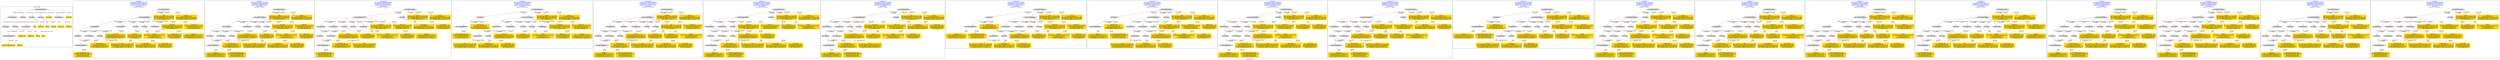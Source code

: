 digraph n0 {
fontcolor="blue"
remincross="true"
label="s29-gilcrease.csv"
subgraph cluster_0 {
label="1-correct model"
n2[style="filled",color="white",fillcolor="lightgray",label="E12_Production1"];
n3[style="filled",color="white",fillcolor="lightgray",label="E21_Person1"];
n4[style="filled",color="white",fillcolor="lightgray",label="E55_Type3"];
n5[style="filled",color="white",fillcolor="lightgray",label="E52_Time-Span1"];
n6[style="filled",color="white",fillcolor="lightgray",label="E82_Actor_Appellation1"];
n7[shape="plaintext",style="filled",fillcolor="gold",label="Attribution_URI"];
n8[style="filled",color="white",fillcolor="lightgray",label="E22_Man-Made_Object1"];
n9[style="filled",color="white",fillcolor="lightgray",label="E35_Title1"];
n10[style="filled",color="white",fillcolor="lightgray",label="E55_Type1"];
n11[style="filled",color="white",fillcolor="lightgray",label="E55_Type2"];
n12[shape="plaintext",style="filled",fillcolor="gold",label="Description"];
n13[style="filled",color="white",fillcolor="lightgray",label="E54_Dimension1"];
n14[shape="plaintext",style="filled",fillcolor="gold",label="Object_URI"];
n15[shape="plaintext",style="filled",fillcolor="gold",label="Title"];
n16[shape="plaintext",style="filled",fillcolor="gold",label="Dated"];
n17[shape="plaintext",style="filled",fillcolor="gold",label="Dimensions"];
n18[shape="plaintext",style="filled",fillcolor="gold",label="Culture_URI"];
n19[shape="plaintext",style="filled",fillcolor="gold",label="Culture"];
n20[shape="plaintext",style="filled",fillcolor="gold",label="Type_URI"];
n21[shape="plaintext",style="filled",fillcolor="gold",label="Object Name"];
n22[shape="plaintext",style="filled",fillcolor="gold",label="Medium_URI"];
n23[shape="plaintext",style="filled",fillcolor="gold",label="Medium"];
n24[shape="plaintext",style="filled",fillcolor="gold",label="Attribution_Appellation_URI"];
n25[shape="plaintext",style="filled",fillcolor="gold",label="Attribution"];
}
subgraph cluster_1 {
label="candidate 0\nlink coherence:0.9583333333333334\nnode coherence:0.9583333333333334\nconfidence:0.4234137204064573\nmapping score:0.5082013988656445\ncost:23.99917\n-precision:0.62-recall:0.65"
n27[style="filled",color="white",fillcolor="lightgray",label="E12_Production1"];
n28[style="filled",color="white",fillcolor="lightgray",label="E21_Person1"];
n29[style="filled",color="white",fillcolor="lightgray",label="E52_Time-Span2"];
n30[style="filled",color="white",fillcolor="lightgray",label="E55_Type1"];
n31[style="filled",color="white",fillcolor="lightgray",label="E82_Actor_Appellation1"];
n32[style="filled",color="white",fillcolor="lightgray",label="E22_Man-Made_Object1"];
n33[style="filled",color="white",fillcolor="lightgray",label="E54_Dimension1"];
n34[style="filled",color="white",fillcolor="lightgray",label="E55_Type2"];
n35[style="filled",color="white",fillcolor="lightgray",label="E55_Type3"];
n36[style="filled",color="white",fillcolor="lightgray",label="E8_Acquisition1"];
n37[style="filled",color="white",fillcolor="lightgray",label="E33_Linguistic_Object2"];
n38[shape="plaintext",style="filled",fillcolor="gold",label="Description\n[E22_Man-Made_Object,P3_has_note,0.326]\n[E73_Information_Object,P3_has_note,0.278]\n[E33_Linguistic_Object,P3_has_note,0.23]\n[E35_Title,label,0.165]"];
n39[shape="plaintext",style="filled",fillcolor="gold",label="Type_URI\n[E55_Type,classLink,0.463]\n[E57_Material,classLink,0.206]\n[E74_Group,classLink,0.197]\n[E55_Type,label,0.134]"];
n40[shape="plaintext",style="filled",fillcolor="gold",label="Object Name\n[E55_Type,label,0.463]\n[E29_Design_or_Procedure,P3_has_note,0.2]\n[E22_Man-Made_Object,P3_has_note,0.178]\n[E33_Linguistic_Object,P3_has_note,0.16]"];
n41[shape="plaintext",style="filled",fillcolor="gold",label="Dimensions\n[E54_Dimension,P3_has_note,0.704]\n[E22_Man-Made_Object,classLink,0.116]\n[E22_Man-Made_Object,P3_has_note,0.104]\n[E34_Inscription,P3_has_note,0.077]"];
n42[shape="plaintext",style="filled",fillcolor="gold",label="Culture_URI\n[E55_Type,classLink,0.489]\n[E74_Group,classLink,0.239]\n[E57_Material,classLink,0.234]\n[E55_Type,label,0.038]"];
n43[shape="plaintext",style="filled",fillcolor="gold",label="Dated\n[E52_Time-Span,P82_at_some_time_within,0.552]\n[E52_Time-Span,P82a_begin_of_the_begin,0.167]\n[E33_Linguistic_Object,P3_has_note,0.156]\n[E73_Information_Object,P3_has_note,0.125]"];
n44[shape="plaintext",style="filled",fillcolor="gold",label="Medium_URI\n[E57_Material,classLink,0.388]\n[E55_Type,classLink,0.36]\n[E74_Group,classLink,0.198]\n[E55_Type,label,0.053]"];
n45[shape="plaintext",style="filled",fillcolor="gold",label="Title\n[E22_Man-Made_Object,P3_has_note,0.298]\n[E73_Information_Object,P3_has_note,0.26]\n[E33_Linguistic_Object,P3_has_note,0.222]\n[E35_Title,label,0.22]"];
n46[shape="plaintext",style="filled",fillcolor="gold",label="Culture\n[E35_Title,label,0.288]\n[E22_Man-Made_Object,P3_has_note,0.282]\n[E73_Information_Object,P3_has_note,0.236]\n[E33_Linguistic_Object,P3_has_note,0.194]"];
n47[shape="plaintext",style="filled",fillcolor="gold",label="Medium\n[E29_Design_or_Procedure,P3_has_note,0.297]\n[E57_Material,label,0.274]\n[E55_Type,label,0.247]\n[E57_Material,classLink,0.182]"];
n48[shape="plaintext",style="filled",fillcolor="gold",label="Attribution_URI\n[E21_Person,classLink,0.355]\n[E39_Actor,classLink,0.292]\n[E82_Actor_Appellation,classLink,0.252]\n[E78_Collection,classLink,0.101]"];
n49[shape="plaintext",style="filled",fillcolor="gold",label="Object_URI\n[E22_Man-Made_Object,classLink,0.603]\n[E78_Collection,classLink,0.175]\n[E38_Image,classLink,0.148]\n[E21_Person,classLink,0.074]"];
n50[shape="plaintext",style="filled",fillcolor="gold",label="Attribution_Appellation_URI\n[E82_Actor_Appellation,classLink,0.78]\n[E21_Person,classLink,0.104]\n[E39_Actor,classLink,0.087]\n[E78_Collection,classLink,0.03]"];
n51[shape="plaintext",style="filled",fillcolor="gold",label="Attribution\n[E82_Actor_Appellation,label,0.48]\n[E22_Man-Made_Object,P3_has_note,0.187]\n[E8_Acquisition,P3_has_note,0.171]\n[E22_Man-Made_Object,classLink,0.163]"];
}
subgraph cluster_2 {
label="candidate 1\nlink coherence:0.9565217391304348\nnode coherence:0.9565217391304348\nconfidence:0.4454878105343007\nmapping score:0.5268603260787214\ncost:22.99925\n-precision:0.7-recall:0.7"
n53[style="filled",color="white",fillcolor="lightgray",label="E12_Production1"];
n54[style="filled",color="white",fillcolor="lightgray",label="E21_Person1"];
n55[style="filled",color="white",fillcolor="lightgray",label="E52_Time-Span2"];
n56[style="filled",color="white",fillcolor="lightgray",label="E55_Type1"];
n57[style="filled",color="white",fillcolor="lightgray",label="E82_Actor_Appellation1"];
n58[style="filled",color="white",fillcolor="lightgray",label="E22_Man-Made_Object1"];
n59[style="filled",color="white",fillcolor="lightgray",label="E54_Dimension1"];
n60[style="filled",color="white",fillcolor="lightgray",label="E55_Type2"];
n61[style="filled",color="white",fillcolor="lightgray",label="E55_Type3"];
n62[style="filled",color="white",fillcolor="lightgray",label="E33_Linguistic_Object2"];
n63[shape="plaintext",style="filled",fillcolor="gold",label="Description\n[E22_Man-Made_Object,P3_has_note,0.326]\n[E73_Information_Object,P3_has_note,0.278]\n[E33_Linguistic_Object,P3_has_note,0.23]\n[E35_Title,label,0.165]"];
n64[shape="plaintext",style="filled",fillcolor="gold",label="Type_URI\n[E55_Type,classLink,0.463]\n[E57_Material,classLink,0.206]\n[E74_Group,classLink,0.197]\n[E55_Type,label,0.134]"];
n65[shape="plaintext",style="filled",fillcolor="gold",label="Object Name\n[E55_Type,label,0.463]\n[E29_Design_or_Procedure,P3_has_note,0.2]\n[E22_Man-Made_Object,P3_has_note,0.178]\n[E33_Linguistic_Object,P3_has_note,0.16]"];
n66[shape="plaintext",style="filled",fillcolor="gold",label="Attribution\n[E82_Actor_Appellation,label,0.48]\n[E22_Man-Made_Object,P3_has_note,0.187]\n[E8_Acquisition,P3_has_note,0.171]\n[E22_Man-Made_Object,classLink,0.163]"];
n67[shape="plaintext",style="filled",fillcolor="gold",label="Dimensions\n[E54_Dimension,P3_has_note,0.704]\n[E22_Man-Made_Object,classLink,0.116]\n[E22_Man-Made_Object,P3_has_note,0.104]\n[E34_Inscription,P3_has_note,0.077]"];
n68[shape="plaintext",style="filled",fillcolor="gold",label="Culture_URI\n[E55_Type,classLink,0.489]\n[E74_Group,classLink,0.239]\n[E57_Material,classLink,0.234]\n[E55_Type,label,0.038]"];
n69[shape="plaintext",style="filled",fillcolor="gold",label="Dated\n[E52_Time-Span,P82_at_some_time_within,0.552]\n[E52_Time-Span,P82a_begin_of_the_begin,0.167]\n[E33_Linguistic_Object,P3_has_note,0.156]\n[E73_Information_Object,P3_has_note,0.125]"];
n70[shape="plaintext",style="filled",fillcolor="gold",label="Medium_URI\n[E57_Material,classLink,0.388]\n[E55_Type,classLink,0.36]\n[E74_Group,classLink,0.198]\n[E55_Type,label,0.053]"];
n71[shape="plaintext",style="filled",fillcolor="gold",label="Title\n[E22_Man-Made_Object,P3_has_note,0.298]\n[E73_Information_Object,P3_has_note,0.26]\n[E33_Linguistic_Object,P3_has_note,0.222]\n[E35_Title,label,0.22]"];
n72[shape="plaintext",style="filled",fillcolor="gold",label="Culture\n[E35_Title,label,0.288]\n[E22_Man-Made_Object,P3_has_note,0.282]\n[E73_Information_Object,P3_has_note,0.236]\n[E33_Linguistic_Object,P3_has_note,0.194]"];
n73[shape="plaintext",style="filled",fillcolor="gold",label="Medium\n[E29_Design_or_Procedure,P3_has_note,0.297]\n[E57_Material,label,0.274]\n[E55_Type,label,0.247]\n[E57_Material,classLink,0.182]"];
n74[shape="plaintext",style="filled",fillcolor="gold",label="Attribution_URI\n[E21_Person,classLink,0.355]\n[E39_Actor,classLink,0.292]\n[E82_Actor_Appellation,classLink,0.252]\n[E78_Collection,classLink,0.101]"];
n75[shape="plaintext",style="filled",fillcolor="gold",label="Object_URI\n[E22_Man-Made_Object,classLink,0.603]\n[E78_Collection,classLink,0.175]\n[E38_Image,classLink,0.148]\n[E21_Person,classLink,0.074]"];
n76[shape="plaintext",style="filled",fillcolor="gold",label="Attribution_Appellation_URI\n[E82_Actor_Appellation,classLink,0.78]\n[E21_Person,classLink,0.104]\n[E39_Actor,classLink,0.087]\n[E78_Collection,classLink,0.03]"];
}
subgraph cluster_3 {
label="candidate 10\nlink coherence:0.9166666666666666\nnode coherence:0.9583333333333334\nconfidence:0.4234137204064573\nmapping score:0.5082013988656445\ncost:23.99926\n-precision:0.62-recall:0.65"
n78[style="filled",color="white",fillcolor="lightgray",label="E12_Production1"];
n79[style="filled",color="white",fillcolor="lightgray",label="E21_Person1"];
n80[style="filled",color="white",fillcolor="lightgray",label="E52_Time-Span2"];
n81[style="filled",color="white",fillcolor="lightgray",label="E82_Actor_Appellation1"];
n82[style="filled",color="white",fillcolor="lightgray",label="E22_Man-Made_Object1"];
n83[style="filled",color="white",fillcolor="lightgray",label="E54_Dimension1"];
n84[style="filled",color="white",fillcolor="lightgray",label="E55_Type2"];
n85[style="filled",color="white",fillcolor="lightgray",label="E55_Type3"];
n86[style="filled",color="white",fillcolor="lightgray",label="E8_Acquisition1"];
n87[style="filled",color="white",fillcolor="lightgray",label="E33_Linguistic_Object2"];
n88[style="filled",color="white",fillcolor="lightgray",label="E55_Type1"];
n89[shape="plaintext",style="filled",fillcolor="gold",label="Description\n[E22_Man-Made_Object,P3_has_note,0.326]\n[E73_Information_Object,P3_has_note,0.278]\n[E33_Linguistic_Object,P3_has_note,0.23]\n[E35_Title,label,0.165]"];
n90[shape="plaintext",style="filled",fillcolor="gold",label="Type_URI\n[E55_Type,classLink,0.463]\n[E57_Material,classLink,0.206]\n[E74_Group,classLink,0.197]\n[E55_Type,label,0.134]"];
n91[shape="plaintext",style="filled",fillcolor="gold",label="Object Name\n[E55_Type,label,0.463]\n[E29_Design_or_Procedure,P3_has_note,0.2]\n[E22_Man-Made_Object,P3_has_note,0.178]\n[E33_Linguistic_Object,P3_has_note,0.16]"];
n92[shape="plaintext",style="filled",fillcolor="gold",label="Dimensions\n[E54_Dimension,P3_has_note,0.704]\n[E22_Man-Made_Object,classLink,0.116]\n[E22_Man-Made_Object,P3_has_note,0.104]\n[E34_Inscription,P3_has_note,0.077]"];
n93[shape="plaintext",style="filled",fillcolor="gold",label="Culture_URI\n[E55_Type,classLink,0.489]\n[E74_Group,classLink,0.239]\n[E57_Material,classLink,0.234]\n[E55_Type,label,0.038]"];
n94[shape="plaintext",style="filled",fillcolor="gold",label="Dated\n[E52_Time-Span,P82_at_some_time_within,0.552]\n[E52_Time-Span,P82a_begin_of_the_begin,0.167]\n[E33_Linguistic_Object,P3_has_note,0.156]\n[E73_Information_Object,P3_has_note,0.125]"];
n95[shape="plaintext",style="filled",fillcolor="gold",label="Medium_URI\n[E57_Material,classLink,0.388]\n[E55_Type,classLink,0.36]\n[E74_Group,classLink,0.198]\n[E55_Type,label,0.053]"];
n96[shape="plaintext",style="filled",fillcolor="gold",label="Title\n[E22_Man-Made_Object,P3_has_note,0.298]\n[E73_Information_Object,P3_has_note,0.26]\n[E33_Linguistic_Object,P3_has_note,0.222]\n[E35_Title,label,0.22]"];
n97[shape="plaintext",style="filled",fillcolor="gold",label="Culture\n[E35_Title,label,0.288]\n[E22_Man-Made_Object,P3_has_note,0.282]\n[E73_Information_Object,P3_has_note,0.236]\n[E33_Linguistic_Object,P3_has_note,0.194]"];
n98[shape="plaintext",style="filled",fillcolor="gold",label="Medium\n[E29_Design_or_Procedure,P3_has_note,0.297]\n[E57_Material,label,0.274]\n[E55_Type,label,0.247]\n[E57_Material,classLink,0.182]"];
n99[shape="plaintext",style="filled",fillcolor="gold",label="Attribution_URI\n[E21_Person,classLink,0.355]\n[E39_Actor,classLink,0.292]\n[E82_Actor_Appellation,classLink,0.252]\n[E78_Collection,classLink,0.101]"];
n100[shape="plaintext",style="filled",fillcolor="gold",label="Object_URI\n[E22_Man-Made_Object,classLink,0.603]\n[E78_Collection,classLink,0.175]\n[E38_Image,classLink,0.148]\n[E21_Person,classLink,0.074]"];
n101[shape="plaintext",style="filled",fillcolor="gold",label="Attribution_Appellation_URI\n[E82_Actor_Appellation,classLink,0.78]\n[E21_Person,classLink,0.104]\n[E39_Actor,classLink,0.087]\n[E78_Collection,classLink,0.03]"];
n102[shape="plaintext",style="filled",fillcolor="gold",label="Attribution\n[E82_Actor_Appellation,label,0.48]\n[E22_Man-Made_Object,P3_has_note,0.187]\n[E8_Acquisition,P3_has_note,0.171]\n[E22_Man-Made_Object,classLink,0.163]"];
}
subgraph cluster_4 {
label="candidate 11\nlink coherence:0.9166666666666666\nnode coherence:0.9583333333333334\nconfidence:0.4234137204064573\nmapping score:0.5082013988656445\ncost:23.9993\n-precision:0.58-recall:0.61"
n104[style="filled",color="white",fillcolor="lightgray",label="E12_Production1"];
n105[style="filled",color="white",fillcolor="lightgray",label="E52_Time-Span2"];
n106[style="filled",color="white",fillcolor="lightgray",label="E55_Type1"];
n107[style="filled",color="white",fillcolor="lightgray",label="E21_Person1"];
n108[style="filled",color="white",fillcolor="lightgray",label="E82_Actor_Appellation1"];
n109[style="filled",color="white",fillcolor="lightgray",label="E22_Man-Made_Object1"];
n110[style="filled",color="white",fillcolor="lightgray",label="E54_Dimension1"];
n111[style="filled",color="white",fillcolor="lightgray",label="E55_Type2"];
n112[style="filled",color="white",fillcolor="lightgray",label="E55_Type3"];
n113[style="filled",color="white",fillcolor="lightgray",label="E8_Acquisition1"];
n114[style="filled",color="white",fillcolor="lightgray",label="E33_Linguistic_Object2"];
n115[shape="plaintext",style="filled",fillcolor="gold",label="Description\n[E22_Man-Made_Object,P3_has_note,0.326]\n[E73_Information_Object,P3_has_note,0.278]\n[E33_Linguistic_Object,P3_has_note,0.23]\n[E35_Title,label,0.165]"];
n116[shape="plaintext",style="filled",fillcolor="gold",label="Type_URI\n[E55_Type,classLink,0.463]\n[E57_Material,classLink,0.206]\n[E74_Group,classLink,0.197]\n[E55_Type,label,0.134]"];
n117[shape="plaintext",style="filled",fillcolor="gold",label="Object Name\n[E55_Type,label,0.463]\n[E29_Design_or_Procedure,P3_has_note,0.2]\n[E22_Man-Made_Object,P3_has_note,0.178]\n[E33_Linguistic_Object,P3_has_note,0.16]"];
n118[shape="plaintext",style="filled",fillcolor="gold",label="Dimensions\n[E54_Dimension,P3_has_note,0.704]\n[E22_Man-Made_Object,classLink,0.116]\n[E22_Man-Made_Object,P3_has_note,0.104]\n[E34_Inscription,P3_has_note,0.077]"];
n119[shape="plaintext",style="filled",fillcolor="gold",label="Culture_URI\n[E55_Type,classLink,0.489]\n[E74_Group,classLink,0.239]\n[E57_Material,classLink,0.234]\n[E55_Type,label,0.038]"];
n120[shape="plaintext",style="filled",fillcolor="gold",label="Dated\n[E52_Time-Span,P82_at_some_time_within,0.552]\n[E52_Time-Span,P82a_begin_of_the_begin,0.167]\n[E33_Linguistic_Object,P3_has_note,0.156]\n[E73_Information_Object,P3_has_note,0.125]"];
n121[shape="plaintext",style="filled",fillcolor="gold",label="Medium_URI\n[E57_Material,classLink,0.388]\n[E55_Type,classLink,0.36]\n[E74_Group,classLink,0.198]\n[E55_Type,label,0.053]"];
n122[shape="plaintext",style="filled",fillcolor="gold",label="Title\n[E22_Man-Made_Object,P3_has_note,0.298]\n[E73_Information_Object,P3_has_note,0.26]\n[E33_Linguistic_Object,P3_has_note,0.222]\n[E35_Title,label,0.22]"];
n123[shape="plaintext",style="filled",fillcolor="gold",label="Culture\n[E35_Title,label,0.288]\n[E22_Man-Made_Object,P3_has_note,0.282]\n[E73_Information_Object,P3_has_note,0.236]\n[E33_Linguistic_Object,P3_has_note,0.194]"];
n124[shape="plaintext",style="filled",fillcolor="gold",label="Medium\n[E29_Design_or_Procedure,P3_has_note,0.297]\n[E57_Material,label,0.274]\n[E55_Type,label,0.247]\n[E57_Material,classLink,0.182]"];
n125[shape="plaintext",style="filled",fillcolor="gold",label="Attribution_URI\n[E21_Person,classLink,0.355]\n[E39_Actor,classLink,0.292]\n[E82_Actor_Appellation,classLink,0.252]\n[E78_Collection,classLink,0.101]"];
n126[shape="plaintext",style="filled",fillcolor="gold",label="Object_URI\n[E22_Man-Made_Object,classLink,0.603]\n[E78_Collection,classLink,0.175]\n[E38_Image,classLink,0.148]\n[E21_Person,classLink,0.074]"];
n127[shape="plaintext",style="filled",fillcolor="gold",label="Attribution_Appellation_URI\n[E82_Actor_Appellation,classLink,0.78]\n[E21_Person,classLink,0.104]\n[E39_Actor,classLink,0.087]\n[E78_Collection,classLink,0.03]"];
n128[shape="plaintext",style="filled",fillcolor="gold",label="Attribution\n[E82_Actor_Appellation,label,0.48]\n[E22_Man-Made_Object,P3_has_note,0.187]\n[E8_Acquisition,P3_has_note,0.171]\n[E22_Man-Made_Object,classLink,0.163]"];
}
subgraph cluster_5 {
label="candidate 12\nlink coherence:0.9166666666666666\nnode coherence:0.9565217391304348\nconfidence:0.4221946739358207\nmapping score:0.5190959472125614\ncost:23.99925\n-precision:0.62-recall:0.65"
n130[style="filled",color="white",fillcolor="lightgray",label="E12_Production1"];
n131[style="filled",color="white",fillcolor="lightgray",label="E21_Person1"];
n132[style="filled",color="white",fillcolor="lightgray",label="E52_Time-Span2"];
n133[style="filled",color="white",fillcolor="lightgray",label="E55_Type1"];
n134[style="filled",color="white",fillcolor="lightgray",label="E82_Actor_Appellation1"];
n135[style="filled",color="white",fillcolor="lightgray",label="E22_Man-Made_Object1"];
n136[style="filled",color="white",fillcolor="lightgray",label="E38_Image1"];
n137[style="filled",color="white",fillcolor="lightgray",label="E54_Dimension1"];
n138[style="filled",color="white",fillcolor="lightgray",label="E55_Type2"];
n139[style="filled",color="white",fillcolor="lightgray",label="E55_Type3"];
n140[style="filled",color="white",fillcolor="lightgray",label="E33_Linguistic_Object2"];
n141[shape="plaintext",style="filled",fillcolor="gold",label="Title\n[E22_Man-Made_Object,P3_has_note,0.298]\n[E73_Information_Object,P3_has_note,0.26]\n[E33_Linguistic_Object,P3_has_note,0.222]\n[E35_Title,label,0.22]"];
n142[shape="plaintext",style="filled",fillcolor="gold",label="Type_URI\n[E55_Type,classLink,0.463]\n[E57_Material,classLink,0.206]\n[E74_Group,classLink,0.197]\n[E55_Type,label,0.134]"];
n143[shape="plaintext",style="filled",fillcolor="gold",label="Object Name\n[E55_Type,label,0.463]\n[E29_Design_or_Procedure,P3_has_note,0.2]\n[E22_Man-Made_Object,P3_has_note,0.178]\n[E33_Linguistic_Object,P3_has_note,0.16]"];
n144[shape="plaintext",style="filled",fillcolor="gold",label="Attribution\n[E82_Actor_Appellation,label,0.48]\n[E22_Man-Made_Object,P3_has_note,0.187]\n[E8_Acquisition,P3_has_note,0.171]\n[E22_Man-Made_Object,classLink,0.163]"];
n145[shape="plaintext",style="filled",fillcolor="gold",label="Dimensions\n[E54_Dimension,P3_has_note,0.704]\n[E22_Man-Made_Object,classLink,0.116]\n[E22_Man-Made_Object,P3_has_note,0.104]\n[E34_Inscription,P3_has_note,0.077]"];
n146[shape="plaintext",style="filled",fillcolor="gold",label="Culture_URI\n[E55_Type,classLink,0.489]\n[E74_Group,classLink,0.239]\n[E57_Material,classLink,0.234]\n[E55_Type,label,0.038]"];
n147[shape="plaintext",style="filled",fillcolor="gold",label="Dated\n[E52_Time-Span,P82_at_some_time_within,0.552]\n[E52_Time-Span,P82a_begin_of_the_begin,0.167]\n[E33_Linguistic_Object,P3_has_note,0.156]\n[E73_Information_Object,P3_has_note,0.125]"];
n148[shape="plaintext",style="filled",fillcolor="gold",label="Medium\n[E29_Design_or_Procedure,P3_has_note,0.297]\n[E57_Material,label,0.274]\n[E55_Type,label,0.247]\n[E57_Material,classLink,0.182]"];
n149[shape="plaintext",style="filled",fillcolor="gold",label="Description\n[E22_Man-Made_Object,P3_has_note,0.326]\n[E73_Information_Object,P3_has_note,0.278]\n[E33_Linguistic_Object,P3_has_note,0.23]\n[E35_Title,label,0.165]"];
n150[shape="plaintext",style="filled",fillcolor="gold",label="Culture\n[E35_Title,label,0.288]\n[E22_Man-Made_Object,P3_has_note,0.282]\n[E73_Information_Object,P3_has_note,0.236]\n[E33_Linguistic_Object,P3_has_note,0.194]"];
n151[shape="plaintext",style="filled",fillcolor="gold",label="Attribution_URI\n[E21_Person,classLink,0.355]\n[E39_Actor,classLink,0.292]\n[E82_Actor_Appellation,classLink,0.252]\n[E78_Collection,classLink,0.101]"];
n152[shape="plaintext",style="filled",fillcolor="gold",label="Medium_URI\n[E57_Material,classLink,0.388]\n[E55_Type,classLink,0.36]\n[E74_Group,classLink,0.198]\n[E55_Type,label,0.053]"];
n153[shape="plaintext",style="filled",fillcolor="gold",label="Object_URI\n[E22_Man-Made_Object,classLink,0.603]\n[E78_Collection,classLink,0.175]\n[E38_Image,classLink,0.148]\n[E21_Person,classLink,0.074]"];
n154[shape="plaintext",style="filled",fillcolor="gold",label="Attribution_Appellation_URI\n[E82_Actor_Appellation,classLink,0.78]\n[E21_Person,classLink,0.104]\n[E39_Actor,classLink,0.087]\n[E78_Collection,classLink,0.03]"];
}
subgraph cluster_6 {
label="candidate 13\nlink coherence:0.9130434782608695\nnode coherence:0.9565217391304348\nconfidence:0.4454878105343007\nmapping score:0.5268603260787214\ncost:22.99928\n-precision:0.65-recall:0.65"
n156[style="filled",color="white",fillcolor="lightgray",label="E12_Production1"];
n157[style="filled",color="white",fillcolor="lightgray",label="E21_Person1"];
n158[style="filled",color="white",fillcolor="lightgray",label="E52_Time-Span2"];
n159[style="filled",color="white",fillcolor="lightgray",label="E55_Type1"];
n160[style="filled",color="white",fillcolor="lightgray",label="E82_Actor_Appellation1"];
n161[style="filled",color="white",fillcolor="lightgray",label="E22_Man-Made_Object1"];
n162[style="filled",color="white",fillcolor="lightgray",label="E54_Dimension1"];
n163[style="filled",color="white",fillcolor="lightgray",label="E55_Type3"];
n164[style="filled",color="white",fillcolor="lightgray",label="E33_Linguistic_Object2"];
n165[style="filled",color="white",fillcolor="lightgray",label="E55_Type2"];
n166[shape="plaintext",style="filled",fillcolor="gold",label="Description\n[E22_Man-Made_Object,P3_has_note,0.326]\n[E73_Information_Object,P3_has_note,0.278]\n[E33_Linguistic_Object,P3_has_note,0.23]\n[E35_Title,label,0.165]"];
n167[shape="plaintext",style="filled",fillcolor="gold",label="Type_URI\n[E55_Type,classLink,0.463]\n[E57_Material,classLink,0.206]\n[E74_Group,classLink,0.197]\n[E55_Type,label,0.134]"];
n168[shape="plaintext",style="filled",fillcolor="gold",label="Object Name\n[E55_Type,label,0.463]\n[E29_Design_or_Procedure,P3_has_note,0.2]\n[E22_Man-Made_Object,P3_has_note,0.178]\n[E33_Linguistic_Object,P3_has_note,0.16]"];
n169[shape="plaintext",style="filled",fillcolor="gold",label="Attribution\n[E82_Actor_Appellation,label,0.48]\n[E22_Man-Made_Object,P3_has_note,0.187]\n[E8_Acquisition,P3_has_note,0.171]\n[E22_Man-Made_Object,classLink,0.163]"];
n170[shape="plaintext",style="filled",fillcolor="gold",label="Dimensions\n[E54_Dimension,P3_has_note,0.704]\n[E22_Man-Made_Object,classLink,0.116]\n[E22_Man-Made_Object,P3_has_note,0.104]\n[E34_Inscription,P3_has_note,0.077]"];
n171[shape="plaintext",style="filled",fillcolor="gold",label="Culture_URI\n[E55_Type,classLink,0.489]\n[E74_Group,classLink,0.239]\n[E57_Material,classLink,0.234]\n[E55_Type,label,0.038]"];
n172[shape="plaintext",style="filled",fillcolor="gold",label="Dated\n[E52_Time-Span,P82_at_some_time_within,0.552]\n[E52_Time-Span,P82a_begin_of_the_begin,0.167]\n[E33_Linguistic_Object,P3_has_note,0.156]\n[E73_Information_Object,P3_has_note,0.125]"];
n173[shape="plaintext",style="filled",fillcolor="gold",label="Medium_URI\n[E57_Material,classLink,0.388]\n[E55_Type,classLink,0.36]\n[E74_Group,classLink,0.198]\n[E55_Type,label,0.053]"];
n174[shape="plaintext",style="filled",fillcolor="gold",label="Title\n[E22_Man-Made_Object,P3_has_note,0.298]\n[E73_Information_Object,P3_has_note,0.26]\n[E33_Linguistic_Object,P3_has_note,0.222]\n[E35_Title,label,0.22]"];
n175[shape="plaintext",style="filled",fillcolor="gold",label="Culture\n[E35_Title,label,0.288]\n[E22_Man-Made_Object,P3_has_note,0.282]\n[E73_Information_Object,P3_has_note,0.236]\n[E33_Linguistic_Object,P3_has_note,0.194]"];
n176[shape="plaintext",style="filled",fillcolor="gold",label="Medium\n[E29_Design_or_Procedure,P3_has_note,0.297]\n[E57_Material,label,0.274]\n[E55_Type,label,0.247]\n[E57_Material,classLink,0.182]"];
n177[shape="plaintext",style="filled",fillcolor="gold",label="Attribution_URI\n[E21_Person,classLink,0.355]\n[E39_Actor,classLink,0.292]\n[E82_Actor_Appellation,classLink,0.252]\n[E78_Collection,classLink,0.101]"];
n178[shape="plaintext",style="filled",fillcolor="gold",label="Object_URI\n[E22_Man-Made_Object,classLink,0.603]\n[E78_Collection,classLink,0.175]\n[E38_Image,classLink,0.148]\n[E21_Person,classLink,0.074]"];
n179[shape="plaintext",style="filled",fillcolor="gold",label="Attribution_Appellation_URI\n[E82_Actor_Appellation,classLink,0.78]\n[E21_Person,classLink,0.104]\n[E39_Actor,classLink,0.087]\n[E78_Collection,classLink,0.03]"];
}
subgraph cluster_7 {
label="candidate 14\nlink coherence:0.9130434782608695\nnode coherence:0.9565217391304348\nconfidence:0.4454878105343007\nmapping score:0.5268603260787214\ncost:22.99934\n-precision:0.7-recall:0.7"
n181[style="filled",color="white",fillcolor="lightgray",label="E12_Production1"];
n182[style="filled",color="white",fillcolor="lightgray",label="E21_Person1"];
n183[style="filled",color="white",fillcolor="lightgray",label="E52_Time-Span2"];
n184[style="filled",color="white",fillcolor="lightgray",label="E82_Actor_Appellation1"];
n185[style="filled",color="white",fillcolor="lightgray",label="E22_Man-Made_Object1"];
n186[style="filled",color="white",fillcolor="lightgray",label="E54_Dimension1"];
n187[style="filled",color="white",fillcolor="lightgray",label="E55_Type2"];
n188[style="filled",color="white",fillcolor="lightgray",label="E55_Type3"];
n189[style="filled",color="white",fillcolor="lightgray",label="E33_Linguistic_Object2"];
n190[style="filled",color="white",fillcolor="lightgray",label="E55_Type1"];
n191[shape="plaintext",style="filled",fillcolor="gold",label="Description\n[E22_Man-Made_Object,P3_has_note,0.326]\n[E73_Information_Object,P3_has_note,0.278]\n[E33_Linguistic_Object,P3_has_note,0.23]\n[E35_Title,label,0.165]"];
n192[shape="plaintext",style="filled",fillcolor="gold",label="Type_URI\n[E55_Type,classLink,0.463]\n[E57_Material,classLink,0.206]\n[E74_Group,classLink,0.197]\n[E55_Type,label,0.134]"];
n193[shape="plaintext",style="filled",fillcolor="gold",label="Object Name\n[E55_Type,label,0.463]\n[E29_Design_or_Procedure,P3_has_note,0.2]\n[E22_Man-Made_Object,P3_has_note,0.178]\n[E33_Linguistic_Object,P3_has_note,0.16]"];
n194[shape="plaintext",style="filled",fillcolor="gold",label="Attribution\n[E82_Actor_Appellation,label,0.48]\n[E22_Man-Made_Object,P3_has_note,0.187]\n[E8_Acquisition,P3_has_note,0.171]\n[E22_Man-Made_Object,classLink,0.163]"];
n195[shape="plaintext",style="filled",fillcolor="gold",label="Dimensions\n[E54_Dimension,P3_has_note,0.704]\n[E22_Man-Made_Object,classLink,0.116]\n[E22_Man-Made_Object,P3_has_note,0.104]\n[E34_Inscription,P3_has_note,0.077]"];
n196[shape="plaintext",style="filled",fillcolor="gold",label="Culture_URI\n[E55_Type,classLink,0.489]\n[E74_Group,classLink,0.239]\n[E57_Material,classLink,0.234]\n[E55_Type,label,0.038]"];
n197[shape="plaintext",style="filled",fillcolor="gold",label="Dated\n[E52_Time-Span,P82_at_some_time_within,0.552]\n[E52_Time-Span,P82a_begin_of_the_begin,0.167]\n[E33_Linguistic_Object,P3_has_note,0.156]\n[E73_Information_Object,P3_has_note,0.125]"];
n198[shape="plaintext",style="filled",fillcolor="gold",label="Medium_URI\n[E57_Material,classLink,0.388]\n[E55_Type,classLink,0.36]\n[E74_Group,classLink,0.198]\n[E55_Type,label,0.053]"];
n199[shape="plaintext",style="filled",fillcolor="gold",label="Title\n[E22_Man-Made_Object,P3_has_note,0.298]\n[E73_Information_Object,P3_has_note,0.26]\n[E33_Linguistic_Object,P3_has_note,0.222]\n[E35_Title,label,0.22]"];
n200[shape="plaintext",style="filled",fillcolor="gold",label="Culture\n[E35_Title,label,0.288]\n[E22_Man-Made_Object,P3_has_note,0.282]\n[E73_Information_Object,P3_has_note,0.236]\n[E33_Linguistic_Object,P3_has_note,0.194]"];
n201[shape="plaintext",style="filled",fillcolor="gold",label="Medium\n[E29_Design_or_Procedure,P3_has_note,0.297]\n[E57_Material,label,0.274]\n[E55_Type,label,0.247]\n[E57_Material,classLink,0.182]"];
n202[shape="plaintext",style="filled",fillcolor="gold",label="Attribution_URI\n[E21_Person,classLink,0.355]\n[E39_Actor,classLink,0.292]\n[E82_Actor_Appellation,classLink,0.252]\n[E78_Collection,classLink,0.101]"];
n203[shape="plaintext",style="filled",fillcolor="gold",label="Object_URI\n[E22_Man-Made_Object,classLink,0.603]\n[E78_Collection,classLink,0.175]\n[E38_Image,classLink,0.148]\n[E21_Person,classLink,0.074]"];
n204[shape="plaintext",style="filled",fillcolor="gold",label="Attribution_Appellation_URI\n[E82_Actor_Appellation,classLink,0.78]\n[E21_Person,classLink,0.104]\n[E39_Actor,classLink,0.087]\n[E78_Collection,classLink,0.03]"];
}
subgraph cluster_8 {
label="candidate 15\nlink coherence:0.9130434782608695\nnode coherence:0.9565217391304348\nconfidence:0.4454878105343007\nmapping score:0.5268603260787214\ncost:22.99938\n-precision:0.65-recall:0.65"
n206[style="filled",color="white",fillcolor="lightgray",label="E12_Production1"];
n207[style="filled",color="white",fillcolor="lightgray",label="E52_Time-Span2"];
n208[style="filled",color="white",fillcolor="lightgray",label="E55_Type1"];
n209[style="filled",color="white",fillcolor="lightgray",label="E21_Person1"];
n210[style="filled",color="white",fillcolor="lightgray",label="E82_Actor_Appellation1"];
n211[style="filled",color="white",fillcolor="lightgray",label="E22_Man-Made_Object1"];
n212[style="filled",color="white",fillcolor="lightgray",label="E54_Dimension1"];
n213[style="filled",color="white",fillcolor="lightgray",label="E55_Type2"];
n214[style="filled",color="white",fillcolor="lightgray",label="E55_Type3"];
n215[style="filled",color="white",fillcolor="lightgray",label="E33_Linguistic_Object2"];
n216[shape="plaintext",style="filled",fillcolor="gold",label="Description\n[E22_Man-Made_Object,P3_has_note,0.326]\n[E73_Information_Object,P3_has_note,0.278]\n[E33_Linguistic_Object,P3_has_note,0.23]\n[E35_Title,label,0.165]"];
n217[shape="plaintext",style="filled",fillcolor="gold",label="Type_URI\n[E55_Type,classLink,0.463]\n[E57_Material,classLink,0.206]\n[E74_Group,classLink,0.197]\n[E55_Type,label,0.134]"];
n218[shape="plaintext",style="filled",fillcolor="gold",label="Object Name\n[E55_Type,label,0.463]\n[E29_Design_or_Procedure,P3_has_note,0.2]\n[E22_Man-Made_Object,P3_has_note,0.178]\n[E33_Linguistic_Object,P3_has_note,0.16]"];
n219[shape="plaintext",style="filled",fillcolor="gold",label="Attribution\n[E82_Actor_Appellation,label,0.48]\n[E22_Man-Made_Object,P3_has_note,0.187]\n[E8_Acquisition,P3_has_note,0.171]\n[E22_Man-Made_Object,classLink,0.163]"];
n220[shape="plaintext",style="filled",fillcolor="gold",label="Dimensions\n[E54_Dimension,P3_has_note,0.704]\n[E22_Man-Made_Object,classLink,0.116]\n[E22_Man-Made_Object,P3_has_note,0.104]\n[E34_Inscription,P3_has_note,0.077]"];
n221[shape="plaintext",style="filled",fillcolor="gold",label="Culture_URI\n[E55_Type,classLink,0.489]\n[E74_Group,classLink,0.239]\n[E57_Material,classLink,0.234]\n[E55_Type,label,0.038]"];
n222[shape="plaintext",style="filled",fillcolor="gold",label="Dated\n[E52_Time-Span,P82_at_some_time_within,0.552]\n[E52_Time-Span,P82a_begin_of_the_begin,0.167]\n[E33_Linguistic_Object,P3_has_note,0.156]\n[E73_Information_Object,P3_has_note,0.125]"];
n223[shape="plaintext",style="filled",fillcolor="gold",label="Medium_URI\n[E57_Material,classLink,0.388]\n[E55_Type,classLink,0.36]\n[E74_Group,classLink,0.198]\n[E55_Type,label,0.053]"];
n224[shape="plaintext",style="filled",fillcolor="gold",label="Title\n[E22_Man-Made_Object,P3_has_note,0.298]\n[E73_Information_Object,P3_has_note,0.26]\n[E33_Linguistic_Object,P3_has_note,0.222]\n[E35_Title,label,0.22]"];
n225[shape="plaintext",style="filled",fillcolor="gold",label="Culture\n[E35_Title,label,0.288]\n[E22_Man-Made_Object,P3_has_note,0.282]\n[E73_Information_Object,P3_has_note,0.236]\n[E33_Linguistic_Object,P3_has_note,0.194]"];
n226[shape="plaintext",style="filled",fillcolor="gold",label="Medium\n[E29_Design_or_Procedure,P3_has_note,0.297]\n[E57_Material,label,0.274]\n[E55_Type,label,0.247]\n[E57_Material,classLink,0.182]"];
n227[shape="plaintext",style="filled",fillcolor="gold",label="Attribution_URI\n[E21_Person,classLink,0.355]\n[E39_Actor,classLink,0.292]\n[E82_Actor_Appellation,classLink,0.252]\n[E78_Collection,classLink,0.101]"];
n228[shape="plaintext",style="filled",fillcolor="gold",label="Object_URI\n[E22_Man-Made_Object,classLink,0.603]\n[E78_Collection,classLink,0.175]\n[E38_Image,classLink,0.148]\n[E21_Person,classLink,0.074]"];
n229[shape="plaintext",style="filled",fillcolor="gold",label="Attribution_Appellation_URI\n[E82_Actor_Appellation,classLink,0.78]\n[E21_Person,classLink,0.104]\n[E39_Actor,classLink,0.087]\n[E78_Collection,classLink,0.03]"];
}
subgraph cluster_9 {
label="candidate 16\nlink coherence:0.9130434782608695\nnode coherence:0.9565217391304348\nconfidence:0.4454878105343007\nmapping score:0.5268603260787214\ncost:22.99942\n-precision:0.65-recall:0.65"
n231[style="filled",color="white",fillcolor="lightgray",label="E12_Production1"];
n232[style="filled",color="white",fillcolor="lightgray",label="E52_Time-Span2"];
n233[style="filled",color="white",fillcolor="lightgray",label="E55_Type1"];
n234[style="filled",color="white",fillcolor="lightgray",label="E21_Person1"];
n235[style="filled",color="white",fillcolor="lightgray",label="E82_Actor_Appellation1"];
n236[style="filled",color="white",fillcolor="lightgray",label="E22_Man-Made_Object1"];
n237[style="filled",color="white",fillcolor="lightgray",label="E54_Dimension1"];
n238[style="filled",color="white",fillcolor="lightgray",label="E55_Type3"];
n239[style="filled",color="white",fillcolor="lightgray",label="E33_Linguistic_Object2"];
n240[style="filled",color="white",fillcolor="lightgray",label="E55_Type4"];
n241[shape="plaintext",style="filled",fillcolor="gold",label="Description\n[E22_Man-Made_Object,P3_has_note,0.326]\n[E73_Information_Object,P3_has_note,0.278]\n[E33_Linguistic_Object,P3_has_note,0.23]\n[E35_Title,label,0.165]"];
n242[shape="plaintext",style="filled",fillcolor="gold",label="Object Name\n[E55_Type,label,0.463]\n[E29_Design_or_Procedure,P3_has_note,0.2]\n[E22_Man-Made_Object,P3_has_note,0.178]\n[E33_Linguistic_Object,P3_has_note,0.16]"];
n243[shape="plaintext",style="filled",fillcolor="gold",label="Attribution\n[E82_Actor_Appellation,label,0.48]\n[E22_Man-Made_Object,P3_has_note,0.187]\n[E8_Acquisition,P3_has_note,0.171]\n[E22_Man-Made_Object,classLink,0.163]"];
n244[shape="plaintext",style="filled",fillcolor="gold",label="Dimensions\n[E54_Dimension,P3_has_note,0.704]\n[E22_Man-Made_Object,classLink,0.116]\n[E22_Man-Made_Object,P3_has_note,0.104]\n[E34_Inscription,P3_has_note,0.077]"];
n245[shape="plaintext",style="filled",fillcolor="gold",label="Culture_URI\n[E55_Type,classLink,0.489]\n[E74_Group,classLink,0.239]\n[E57_Material,classLink,0.234]\n[E55_Type,label,0.038]"];
n246[shape="plaintext",style="filled",fillcolor="gold",label="Dated\n[E52_Time-Span,P82_at_some_time_within,0.552]\n[E52_Time-Span,P82a_begin_of_the_begin,0.167]\n[E33_Linguistic_Object,P3_has_note,0.156]\n[E73_Information_Object,P3_has_note,0.125]"];
n247[shape="plaintext",style="filled",fillcolor="gold",label="Medium\n[E29_Design_or_Procedure,P3_has_note,0.297]\n[E57_Material,label,0.274]\n[E55_Type,label,0.247]\n[E57_Material,classLink,0.182]"];
n248[shape="plaintext",style="filled",fillcolor="gold",label="Type_URI\n[E55_Type,classLink,0.463]\n[E57_Material,classLink,0.206]\n[E74_Group,classLink,0.197]\n[E55_Type,label,0.134]"];
n249[shape="plaintext",style="filled",fillcolor="gold",label="Medium_URI\n[E57_Material,classLink,0.388]\n[E55_Type,classLink,0.36]\n[E74_Group,classLink,0.198]\n[E55_Type,label,0.053]"];
n250[shape="plaintext",style="filled",fillcolor="gold",label="Title\n[E22_Man-Made_Object,P3_has_note,0.298]\n[E73_Information_Object,P3_has_note,0.26]\n[E33_Linguistic_Object,P3_has_note,0.222]\n[E35_Title,label,0.22]"];
n251[shape="plaintext",style="filled",fillcolor="gold",label="Culture\n[E35_Title,label,0.288]\n[E22_Man-Made_Object,P3_has_note,0.282]\n[E73_Information_Object,P3_has_note,0.236]\n[E33_Linguistic_Object,P3_has_note,0.194]"];
n252[shape="plaintext",style="filled",fillcolor="gold",label="Attribution_URI\n[E21_Person,classLink,0.355]\n[E39_Actor,classLink,0.292]\n[E82_Actor_Appellation,classLink,0.252]\n[E78_Collection,classLink,0.101]"];
n253[shape="plaintext",style="filled",fillcolor="gold",label="Object_URI\n[E22_Man-Made_Object,classLink,0.603]\n[E78_Collection,classLink,0.175]\n[E38_Image,classLink,0.148]\n[E21_Person,classLink,0.074]"];
n254[shape="plaintext",style="filled",fillcolor="gold",label="Attribution_Appellation_URI\n[E82_Actor_Appellation,classLink,0.78]\n[E21_Person,classLink,0.104]\n[E39_Actor,classLink,0.087]\n[E78_Collection,classLink,0.03]"];
}
subgraph cluster_10 {
label="candidate 17\nlink coherence:0.9130434782608695\nnode coherence:0.9565217391304348\nconfidence:0.42362059353459475\nmapping score:0.5195712537454861\ncost:22.99928\n-precision:0.65-recall:0.65"
n256[style="filled",color="white",fillcolor="lightgray",label="E12_Production1"];
n257[style="filled",color="white",fillcolor="lightgray",label="E21_Person1"];
n258[style="filled",color="white",fillcolor="lightgray",label="E52_Time-Span2"];
n259[style="filled",color="white",fillcolor="lightgray",label="E55_Type1"];
n260[style="filled",color="white",fillcolor="lightgray",label="E82_Actor_Appellation1"];
n261[style="filled",color="white",fillcolor="lightgray",label="E22_Man-Made_Object1"];
n262[style="filled",color="white",fillcolor="lightgray",label="E54_Dimension1"];
n263[style="filled",color="white",fillcolor="lightgray",label="E55_Type3"];
n264[style="filled",color="white",fillcolor="lightgray",label="E33_Linguistic_Object2"];
n265[style="filled",color="white",fillcolor="lightgray",label="E55_Type2"];
n266[shape="plaintext",style="filled",fillcolor="gold",label="Description\n[E22_Man-Made_Object,P3_has_note,0.326]\n[E73_Information_Object,P3_has_note,0.278]\n[E33_Linguistic_Object,P3_has_note,0.23]\n[E35_Title,label,0.165]"];
n267[shape="plaintext",style="filled",fillcolor="gold",label="Type_URI\n[E55_Type,classLink,0.463]\n[E57_Material,classLink,0.206]\n[E74_Group,classLink,0.197]\n[E55_Type,label,0.134]"];
n268[shape="plaintext",style="filled",fillcolor="gold",label="Object Name\n[E55_Type,label,0.463]\n[E29_Design_or_Procedure,P3_has_note,0.2]\n[E22_Man-Made_Object,P3_has_note,0.178]\n[E33_Linguistic_Object,P3_has_note,0.16]"];
n269[shape="plaintext",style="filled",fillcolor="gold",label="Attribution\n[E82_Actor_Appellation,label,0.48]\n[E22_Man-Made_Object,P3_has_note,0.187]\n[E8_Acquisition,P3_has_note,0.171]\n[E22_Man-Made_Object,classLink,0.163]"];
n270[shape="plaintext",style="filled",fillcolor="gold",label="Dimensions\n[E54_Dimension,P3_has_note,0.704]\n[E22_Man-Made_Object,classLink,0.116]\n[E22_Man-Made_Object,P3_has_note,0.104]\n[E34_Inscription,P3_has_note,0.077]"];
n271[shape="plaintext",style="filled",fillcolor="gold",label="Culture_URI\n[E55_Type,classLink,0.489]\n[E74_Group,classLink,0.239]\n[E57_Material,classLink,0.234]\n[E55_Type,label,0.038]"];
n272[shape="plaintext",style="filled",fillcolor="gold",label="Dated\n[E52_Time-Span,P82_at_some_time_within,0.552]\n[E52_Time-Span,P82a_begin_of_the_begin,0.167]\n[E33_Linguistic_Object,P3_has_note,0.156]\n[E73_Information_Object,P3_has_note,0.125]"];
n273[shape="plaintext",style="filled",fillcolor="gold",label="Medium\n[E29_Design_or_Procedure,P3_has_note,0.297]\n[E57_Material,label,0.274]\n[E55_Type,label,0.247]\n[E57_Material,classLink,0.182]"];
n274[shape="plaintext",style="filled",fillcolor="gold",label="Title\n[E22_Man-Made_Object,P3_has_note,0.298]\n[E73_Information_Object,P3_has_note,0.26]\n[E33_Linguistic_Object,P3_has_note,0.222]\n[E35_Title,label,0.22]"];
n275[shape="plaintext",style="filled",fillcolor="gold",label="Culture\n[E35_Title,label,0.288]\n[E22_Man-Made_Object,P3_has_note,0.282]\n[E73_Information_Object,P3_has_note,0.236]\n[E33_Linguistic_Object,P3_has_note,0.194]"];
n276[shape="plaintext",style="filled",fillcolor="gold",label="Attribution_URI\n[E21_Person,classLink,0.355]\n[E39_Actor,classLink,0.292]\n[E82_Actor_Appellation,classLink,0.252]\n[E78_Collection,classLink,0.101]"];
n277[shape="plaintext",style="filled",fillcolor="gold",label="Medium_URI\n[E57_Material,classLink,0.388]\n[E55_Type,classLink,0.36]\n[E74_Group,classLink,0.198]\n[E55_Type,label,0.053]"];
n278[shape="plaintext",style="filled",fillcolor="gold",label="Object_URI\n[E22_Man-Made_Object,classLink,0.603]\n[E78_Collection,classLink,0.175]\n[E38_Image,classLink,0.148]\n[E21_Person,classLink,0.074]"];
n279[shape="plaintext",style="filled",fillcolor="gold",label="Attribution_Appellation_URI\n[E82_Actor_Appellation,classLink,0.78]\n[E21_Person,classLink,0.104]\n[E39_Actor,classLink,0.087]\n[E78_Collection,classLink,0.03]"];
}
subgraph cluster_11 {
label="candidate 18\nlink coherence:0.9130434782608695\nnode coherence:0.9565217391304348\nconfidence:0.42362059353459475\nmapping score:0.5195712537454861\ncost:22.99934\n-precision:0.7-recall:0.7"
n281[style="filled",color="white",fillcolor="lightgray",label="E12_Production1"];
n282[style="filled",color="white",fillcolor="lightgray",label="E21_Person1"];
n283[style="filled",color="white",fillcolor="lightgray",label="E52_Time-Span2"];
n284[style="filled",color="white",fillcolor="lightgray",label="E82_Actor_Appellation1"];
n285[style="filled",color="white",fillcolor="lightgray",label="E22_Man-Made_Object1"];
n286[style="filled",color="white",fillcolor="lightgray",label="E54_Dimension1"];
n287[style="filled",color="white",fillcolor="lightgray",label="E55_Type2"];
n288[style="filled",color="white",fillcolor="lightgray",label="E55_Type3"];
n289[style="filled",color="white",fillcolor="lightgray",label="E33_Linguistic_Object2"];
n290[style="filled",color="white",fillcolor="lightgray",label="E55_Type1"];
n291[shape="plaintext",style="filled",fillcolor="gold",label="Description\n[E22_Man-Made_Object,P3_has_note,0.326]\n[E73_Information_Object,P3_has_note,0.278]\n[E33_Linguistic_Object,P3_has_note,0.23]\n[E35_Title,label,0.165]"];
n292[shape="plaintext",style="filled",fillcolor="gold",label="Type_URI\n[E55_Type,classLink,0.463]\n[E57_Material,classLink,0.206]\n[E74_Group,classLink,0.197]\n[E55_Type,label,0.134]"];
n293[shape="plaintext",style="filled",fillcolor="gold",label="Object Name\n[E55_Type,label,0.463]\n[E29_Design_or_Procedure,P3_has_note,0.2]\n[E22_Man-Made_Object,P3_has_note,0.178]\n[E33_Linguistic_Object,P3_has_note,0.16]"];
n294[shape="plaintext",style="filled",fillcolor="gold",label="Attribution\n[E82_Actor_Appellation,label,0.48]\n[E22_Man-Made_Object,P3_has_note,0.187]\n[E8_Acquisition,P3_has_note,0.171]\n[E22_Man-Made_Object,classLink,0.163]"];
n295[shape="plaintext",style="filled",fillcolor="gold",label="Dimensions\n[E54_Dimension,P3_has_note,0.704]\n[E22_Man-Made_Object,classLink,0.116]\n[E22_Man-Made_Object,P3_has_note,0.104]\n[E34_Inscription,P3_has_note,0.077]"];
n296[shape="plaintext",style="filled",fillcolor="gold",label="Culture_URI\n[E55_Type,classLink,0.489]\n[E74_Group,classLink,0.239]\n[E57_Material,classLink,0.234]\n[E55_Type,label,0.038]"];
n297[shape="plaintext",style="filled",fillcolor="gold",label="Dated\n[E52_Time-Span,P82_at_some_time_within,0.552]\n[E52_Time-Span,P82a_begin_of_the_begin,0.167]\n[E33_Linguistic_Object,P3_has_note,0.156]\n[E73_Information_Object,P3_has_note,0.125]"];
n298[shape="plaintext",style="filled",fillcolor="gold",label="Medium\n[E29_Design_or_Procedure,P3_has_note,0.297]\n[E57_Material,label,0.274]\n[E55_Type,label,0.247]\n[E57_Material,classLink,0.182]"];
n299[shape="plaintext",style="filled",fillcolor="gold",label="Title\n[E22_Man-Made_Object,P3_has_note,0.298]\n[E73_Information_Object,P3_has_note,0.26]\n[E33_Linguistic_Object,P3_has_note,0.222]\n[E35_Title,label,0.22]"];
n300[shape="plaintext",style="filled",fillcolor="gold",label="Culture\n[E35_Title,label,0.288]\n[E22_Man-Made_Object,P3_has_note,0.282]\n[E73_Information_Object,P3_has_note,0.236]\n[E33_Linguistic_Object,P3_has_note,0.194]"];
n301[shape="plaintext",style="filled",fillcolor="gold",label="Attribution_URI\n[E21_Person,classLink,0.355]\n[E39_Actor,classLink,0.292]\n[E82_Actor_Appellation,classLink,0.252]\n[E78_Collection,classLink,0.101]"];
n302[shape="plaintext",style="filled",fillcolor="gold",label="Medium_URI\n[E57_Material,classLink,0.388]\n[E55_Type,classLink,0.36]\n[E74_Group,classLink,0.198]\n[E55_Type,label,0.053]"];
n303[shape="plaintext",style="filled",fillcolor="gold",label="Object_URI\n[E22_Man-Made_Object,classLink,0.603]\n[E78_Collection,classLink,0.175]\n[E38_Image,classLink,0.148]\n[E21_Person,classLink,0.074]"];
n304[shape="plaintext",style="filled",fillcolor="gold",label="Attribution_Appellation_URI\n[E82_Actor_Appellation,classLink,0.78]\n[E21_Person,classLink,0.104]\n[E39_Actor,classLink,0.087]\n[E78_Collection,classLink,0.03]"];
}
subgraph cluster_12 {
label="candidate 19\nlink coherence:0.9130434782608695\nnode coherence:0.9565217391304348\nconfidence:0.42362059353459475\nmapping score:0.5195712537454861\ncost:22.99938\n-precision:0.65-recall:0.65"
n306[style="filled",color="white",fillcolor="lightgray",label="E12_Production1"];
n307[style="filled",color="white",fillcolor="lightgray",label="E52_Time-Span2"];
n308[style="filled",color="white",fillcolor="lightgray",label="E55_Type1"];
n309[style="filled",color="white",fillcolor="lightgray",label="E21_Person1"];
n310[style="filled",color="white",fillcolor="lightgray",label="E82_Actor_Appellation1"];
n311[style="filled",color="white",fillcolor="lightgray",label="E22_Man-Made_Object1"];
n312[style="filled",color="white",fillcolor="lightgray",label="E54_Dimension1"];
n313[style="filled",color="white",fillcolor="lightgray",label="E55_Type2"];
n314[style="filled",color="white",fillcolor="lightgray",label="E55_Type3"];
n315[style="filled",color="white",fillcolor="lightgray",label="E33_Linguistic_Object2"];
n316[shape="plaintext",style="filled",fillcolor="gold",label="Description\n[E22_Man-Made_Object,P3_has_note,0.326]\n[E73_Information_Object,P3_has_note,0.278]\n[E33_Linguistic_Object,P3_has_note,0.23]\n[E35_Title,label,0.165]"];
n317[shape="plaintext",style="filled",fillcolor="gold",label="Type_URI\n[E55_Type,classLink,0.463]\n[E57_Material,classLink,0.206]\n[E74_Group,classLink,0.197]\n[E55_Type,label,0.134]"];
n318[shape="plaintext",style="filled",fillcolor="gold",label="Object Name\n[E55_Type,label,0.463]\n[E29_Design_or_Procedure,P3_has_note,0.2]\n[E22_Man-Made_Object,P3_has_note,0.178]\n[E33_Linguistic_Object,P3_has_note,0.16]"];
n319[shape="plaintext",style="filled",fillcolor="gold",label="Attribution\n[E82_Actor_Appellation,label,0.48]\n[E22_Man-Made_Object,P3_has_note,0.187]\n[E8_Acquisition,P3_has_note,0.171]\n[E22_Man-Made_Object,classLink,0.163]"];
n320[shape="plaintext",style="filled",fillcolor="gold",label="Dimensions\n[E54_Dimension,P3_has_note,0.704]\n[E22_Man-Made_Object,classLink,0.116]\n[E22_Man-Made_Object,P3_has_note,0.104]\n[E34_Inscription,P3_has_note,0.077]"];
n321[shape="plaintext",style="filled",fillcolor="gold",label="Culture_URI\n[E55_Type,classLink,0.489]\n[E74_Group,classLink,0.239]\n[E57_Material,classLink,0.234]\n[E55_Type,label,0.038]"];
n322[shape="plaintext",style="filled",fillcolor="gold",label="Dated\n[E52_Time-Span,P82_at_some_time_within,0.552]\n[E52_Time-Span,P82a_begin_of_the_begin,0.167]\n[E33_Linguistic_Object,P3_has_note,0.156]\n[E73_Information_Object,P3_has_note,0.125]"];
n323[shape="plaintext",style="filled",fillcolor="gold",label="Medium\n[E29_Design_or_Procedure,P3_has_note,0.297]\n[E57_Material,label,0.274]\n[E55_Type,label,0.247]\n[E57_Material,classLink,0.182]"];
n324[shape="plaintext",style="filled",fillcolor="gold",label="Title\n[E22_Man-Made_Object,P3_has_note,0.298]\n[E73_Information_Object,P3_has_note,0.26]\n[E33_Linguistic_Object,P3_has_note,0.222]\n[E35_Title,label,0.22]"];
n325[shape="plaintext",style="filled",fillcolor="gold",label="Culture\n[E35_Title,label,0.288]\n[E22_Man-Made_Object,P3_has_note,0.282]\n[E73_Information_Object,P3_has_note,0.236]\n[E33_Linguistic_Object,P3_has_note,0.194]"];
n326[shape="plaintext",style="filled",fillcolor="gold",label="Attribution_URI\n[E21_Person,classLink,0.355]\n[E39_Actor,classLink,0.292]\n[E82_Actor_Appellation,classLink,0.252]\n[E78_Collection,classLink,0.101]"];
n327[shape="plaintext",style="filled",fillcolor="gold",label="Medium_URI\n[E57_Material,classLink,0.388]\n[E55_Type,classLink,0.36]\n[E74_Group,classLink,0.198]\n[E55_Type,label,0.053]"];
n328[shape="plaintext",style="filled",fillcolor="gold",label="Object_URI\n[E22_Man-Made_Object,classLink,0.603]\n[E78_Collection,classLink,0.175]\n[E38_Image,classLink,0.148]\n[E21_Person,classLink,0.074]"];
n329[shape="plaintext",style="filled",fillcolor="gold",label="Attribution_Appellation_URI\n[E82_Actor_Appellation,classLink,0.78]\n[E21_Person,classLink,0.104]\n[E39_Actor,classLink,0.087]\n[E78_Collection,classLink,0.03]"];
}
subgraph cluster_13 {
label="candidate 2\nlink coherence:0.9565217391304348\nnode coherence:0.9565217391304348\nconfidence:0.4454878105343007\nmapping score:0.5268603260787214\ncost:22.99929\n-precision:0.7-recall:0.7"
n331[style="filled",color="white",fillcolor="lightgray",label="E12_Production1"];
n332[style="filled",color="white",fillcolor="lightgray",label="E21_Person1"];
n333[style="filled",color="white",fillcolor="lightgray",label="E52_Time-Span2"];
n334[style="filled",color="white",fillcolor="lightgray",label="E55_Type1"];
n335[style="filled",color="white",fillcolor="lightgray",label="E82_Actor_Appellation1"];
n336[style="filled",color="white",fillcolor="lightgray",label="E22_Man-Made_Object1"];
n337[style="filled",color="white",fillcolor="lightgray",label="E54_Dimension1"];
n338[style="filled",color="white",fillcolor="lightgray",label="E55_Type3"];
n339[style="filled",color="white",fillcolor="lightgray",label="E33_Linguistic_Object2"];
n340[style="filled",color="white",fillcolor="lightgray",label="E55_Type4"];
n341[shape="plaintext",style="filled",fillcolor="gold",label="Description\n[E22_Man-Made_Object,P3_has_note,0.326]\n[E73_Information_Object,P3_has_note,0.278]\n[E33_Linguistic_Object,P3_has_note,0.23]\n[E35_Title,label,0.165]"];
n342[shape="plaintext",style="filled",fillcolor="gold",label="Object Name\n[E55_Type,label,0.463]\n[E29_Design_or_Procedure,P3_has_note,0.2]\n[E22_Man-Made_Object,P3_has_note,0.178]\n[E33_Linguistic_Object,P3_has_note,0.16]"];
n343[shape="plaintext",style="filled",fillcolor="gold",label="Attribution\n[E82_Actor_Appellation,label,0.48]\n[E22_Man-Made_Object,P3_has_note,0.187]\n[E8_Acquisition,P3_has_note,0.171]\n[E22_Man-Made_Object,classLink,0.163]"];
n344[shape="plaintext",style="filled",fillcolor="gold",label="Dimensions\n[E54_Dimension,P3_has_note,0.704]\n[E22_Man-Made_Object,classLink,0.116]\n[E22_Man-Made_Object,P3_has_note,0.104]\n[E34_Inscription,P3_has_note,0.077]"];
n345[shape="plaintext",style="filled",fillcolor="gold",label="Culture_URI\n[E55_Type,classLink,0.489]\n[E74_Group,classLink,0.239]\n[E57_Material,classLink,0.234]\n[E55_Type,label,0.038]"];
n346[shape="plaintext",style="filled",fillcolor="gold",label="Dated\n[E52_Time-Span,P82_at_some_time_within,0.552]\n[E52_Time-Span,P82a_begin_of_the_begin,0.167]\n[E33_Linguistic_Object,P3_has_note,0.156]\n[E73_Information_Object,P3_has_note,0.125]"];
n347[shape="plaintext",style="filled",fillcolor="gold",label="Medium\n[E29_Design_or_Procedure,P3_has_note,0.297]\n[E57_Material,label,0.274]\n[E55_Type,label,0.247]\n[E57_Material,classLink,0.182]"];
n348[shape="plaintext",style="filled",fillcolor="gold",label="Type_URI\n[E55_Type,classLink,0.463]\n[E57_Material,classLink,0.206]\n[E74_Group,classLink,0.197]\n[E55_Type,label,0.134]"];
n349[shape="plaintext",style="filled",fillcolor="gold",label="Medium_URI\n[E57_Material,classLink,0.388]\n[E55_Type,classLink,0.36]\n[E74_Group,classLink,0.198]\n[E55_Type,label,0.053]"];
n350[shape="plaintext",style="filled",fillcolor="gold",label="Title\n[E22_Man-Made_Object,P3_has_note,0.298]\n[E73_Information_Object,P3_has_note,0.26]\n[E33_Linguistic_Object,P3_has_note,0.222]\n[E35_Title,label,0.22]"];
n351[shape="plaintext",style="filled",fillcolor="gold",label="Culture\n[E35_Title,label,0.288]\n[E22_Man-Made_Object,P3_has_note,0.282]\n[E73_Information_Object,P3_has_note,0.236]\n[E33_Linguistic_Object,P3_has_note,0.194]"];
n352[shape="plaintext",style="filled",fillcolor="gold",label="Attribution_URI\n[E21_Person,classLink,0.355]\n[E39_Actor,classLink,0.292]\n[E82_Actor_Appellation,classLink,0.252]\n[E78_Collection,classLink,0.101]"];
n353[shape="plaintext",style="filled",fillcolor="gold",label="Object_URI\n[E22_Man-Made_Object,classLink,0.603]\n[E78_Collection,classLink,0.175]\n[E38_Image,classLink,0.148]\n[E21_Person,classLink,0.074]"];
n354[shape="plaintext",style="filled",fillcolor="gold",label="Attribution_Appellation_URI\n[E82_Actor_Appellation,classLink,0.78]\n[E21_Person,classLink,0.104]\n[E39_Actor,classLink,0.087]\n[E78_Collection,classLink,0.03]"];
}
subgraph cluster_14 {
label="candidate 3\nlink coherence:0.9565217391304348\nnode coherence:0.9565217391304348\nconfidence:0.42362059353459475\nmapping score:0.5195712537454861\ncost:22.99925\n-precision:0.7-recall:0.7"
n356[style="filled",color="white",fillcolor="lightgray",label="E12_Production1"];
n357[style="filled",color="white",fillcolor="lightgray",label="E21_Person1"];
n358[style="filled",color="white",fillcolor="lightgray",label="E52_Time-Span2"];
n359[style="filled",color="white",fillcolor="lightgray",label="E55_Type1"];
n360[style="filled",color="white",fillcolor="lightgray",label="E82_Actor_Appellation1"];
n361[style="filled",color="white",fillcolor="lightgray",label="E22_Man-Made_Object1"];
n362[style="filled",color="white",fillcolor="lightgray",label="E54_Dimension1"];
n363[style="filled",color="white",fillcolor="lightgray",label="E55_Type2"];
n364[style="filled",color="white",fillcolor="lightgray",label="E55_Type3"];
n365[style="filled",color="white",fillcolor="lightgray",label="E33_Linguistic_Object2"];
n366[shape="plaintext",style="filled",fillcolor="gold",label="Description\n[E22_Man-Made_Object,P3_has_note,0.326]\n[E73_Information_Object,P3_has_note,0.278]\n[E33_Linguistic_Object,P3_has_note,0.23]\n[E35_Title,label,0.165]"];
n367[shape="plaintext",style="filled",fillcolor="gold",label="Type_URI\n[E55_Type,classLink,0.463]\n[E57_Material,classLink,0.206]\n[E74_Group,classLink,0.197]\n[E55_Type,label,0.134]"];
n368[shape="plaintext",style="filled",fillcolor="gold",label="Object Name\n[E55_Type,label,0.463]\n[E29_Design_or_Procedure,P3_has_note,0.2]\n[E22_Man-Made_Object,P3_has_note,0.178]\n[E33_Linguistic_Object,P3_has_note,0.16]"];
n369[shape="plaintext",style="filled",fillcolor="gold",label="Attribution\n[E82_Actor_Appellation,label,0.48]\n[E22_Man-Made_Object,P3_has_note,0.187]\n[E8_Acquisition,P3_has_note,0.171]\n[E22_Man-Made_Object,classLink,0.163]"];
n370[shape="plaintext",style="filled",fillcolor="gold",label="Dimensions\n[E54_Dimension,P3_has_note,0.704]\n[E22_Man-Made_Object,classLink,0.116]\n[E22_Man-Made_Object,P3_has_note,0.104]\n[E34_Inscription,P3_has_note,0.077]"];
n371[shape="plaintext",style="filled",fillcolor="gold",label="Culture_URI\n[E55_Type,classLink,0.489]\n[E74_Group,classLink,0.239]\n[E57_Material,classLink,0.234]\n[E55_Type,label,0.038]"];
n372[shape="plaintext",style="filled",fillcolor="gold",label="Dated\n[E52_Time-Span,P82_at_some_time_within,0.552]\n[E52_Time-Span,P82a_begin_of_the_begin,0.167]\n[E33_Linguistic_Object,P3_has_note,0.156]\n[E73_Information_Object,P3_has_note,0.125]"];
n373[shape="plaintext",style="filled",fillcolor="gold",label="Medium\n[E29_Design_or_Procedure,P3_has_note,0.297]\n[E57_Material,label,0.274]\n[E55_Type,label,0.247]\n[E57_Material,classLink,0.182]"];
n374[shape="plaintext",style="filled",fillcolor="gold",label="Title\n[E22_Man-Made_Object,P3_has_note,0.298]\n[E73_Information_Object,P3_has_note,0.26]\n[E33_Linguistic_Object,P3_has_note,0.222]\n[E35_Title,label,0.22]"];
n375[shape="plaintext",style="filled",fillcolor="gold",label="Culture\n[E35_Title,label,0.288]\n[E22_Man-Made_Object,P3_has_note,0.282]\n[E73_Information_Object,P3_has_note,0.236]\n[E33_Linguistic_Object,P3_has_note,0.194]"];
n376[shape="plaintext",style="filled",fillcolor="gold",label="Attribution_URI\n[E21_Person,classLink,0.355]\n[E39_Actor,classLink,0.292]\n[E82_Actor_Appellation,classLink,0.252]\n[E78_Collection,classLink,0.101]"];
n377[shape="plaintext",style="filled",fillcolor="gold",label="Medium_URI\n[E57_Material,classLink,0.388]\n[E55_Type,classLink,0.36]\n[E74_Group,classLink,0.198]\n[E55_Type,label,0.053]"];
n378[shape="plaintext",style="filled",fillcolor="gold",label="Object_URI\n[E22_Man-Made_Object,classLink,0.603]\n[E78_Collection,classLink,0.175]\n[E38_Image,classLink,0.148]\n[E21_Person,classLink,0.074]"];
n379[shape="plaintext",style="filled",fillcolor="gold",label="Attribution_Appellation_URI\n[E82_Actor_Appellation,classLink,0.78]\n[E21_Person,classLink,0.104]\n[E39_Actor,classLink,0.087]\n[E78_Collection,classLink,0.03]"];
}
subgraph cluster_15 {
label="candidate 4\nlink coherence:0.9565217391304348\nnode coherence:0.9565217391304348\nconfidence:0.4221946739358207\nmapping score:0.5190959472125614\ncost:22.99925\n-precision:0.65-recall:0.65"
n381[style="filled",color="white",fillcolor="lightgray",label="E12_Production1"];
n382[style="filled",color="white",fillcolor="lightgray",label="E21_Person1"];
n383[style="filled",color="white",fillcolor="lightgray",label="E52_Time-Span2"];
n384[style="filled",color="white",fillcolor="lightgray",label="E55_Type1"];
n385[style="filled",color="white",fillcolor="lightgray",label="E82_Actor_Appellation1"];
n386[style="filled",color="white",fillcolor="lightgray",label="E22_Man-Made_Object1"];
n387[style="filled",color="white",fillcolor="lightgray",label="E54_Dimension1"];
n388[style="filled",color="white",fillcolor="lightgray",label="E55_Type2"];
n389[style="filled",color="white",fillcolor="lightgray",label="E55_Type3"];
n390[style="filled",color="white",fillcolor="lightgray",label="E33_Linguistic_Object2"];
n391[shape="plaintext",style="filled",fillcolor="gold",label="Title\n[E22_Man-Made_Object,P3_has_note,0.298]\n[E73_Information_Object,P3_has_note,0.26]\n[E33_Linguistic_Object,P3_has_note,0.222]\n[E35_Title,label,0.22]"];
n392[shape="plaintext",style="filled",fillcolor="gold",label="Type_URI\n[E55_Type,classLink,0.463]\n[E57_Material,classLink,0.206]\n[E74_Group,classLink,0.197]\n[E55_Type,label,0.134]"];
n393[shape="plaintext",style="filled",fillcolor="gold",label="Object Name\n[E55_Type,label,0.463]\n[E29_Design_or_Procedure,P3_has_note,0.2]\n[E22_Man-Made_Object,P3_has_note,0.178]\n[E33_Linguistic_Object,P3_has_note,0.16]"];
n394[shape="plaintext",style="filled",fillcolor="gold",label="Attribution\n[E82_Actor_Appellation,label,0.48]\n[E22_Man-Made_Object,P3_has_note,0.187]\n[E8_Acquisition,P3_has_note,0.171]\n[E22_Man-Made_Object,classLink,0.163]"];
n395[shape="plaintext",style="filled",fillcolor="gold",label="Dimensions\n[E54_Dimension,P3_has_note,0.704]\n[E22_Man-Made_Object,classLink,0.116]\n[E22_Man-Made_Object,P3_has_note,0.104]\n[E34_Inscription,P3_has_note,0.077]"];
n396[shape="plaintext",style="filled",fillcolor="gold",label="Culture_URI\n[E55_Type,classLink,0.489]\n[E74_Group,classLink,0.239]\n[E57_Material,classLink,0.234]\n[E55_Type,label,0.038]"];
n397[shape="plaintext",style="filled",fillcolor="gold",label="Dated\n[E52_Time-Span,P82_at_some_time_within,0.552]\n[E52_Time-Span,P82a_begin_of_the_begin,0.167]\n[E33_Linguistic_Object,P3_has_note,0.156]\n[E73_Information_Object,P3_has_note,0.125]"];
n398[shape="plaintext",style="filled",fillcolor="gold",label="Medium\n[E29_Design_or_Procedure,P3_has_note,0.297]\n[E57_Material,label,0.274]\n[E55_Type,label,0.247]\n[E57_Material,classLink,0.182]"];
n399[shape="plaintext",style="filled",fillcolor="gold",label="Description\n[E22_Man-Made_Object,P3_has_note,0.326]\n[E73_Information_Object,P3_has_note,0.278]\n[E33_Linguistic_Object,P3_has_note,0.23]\n[E35_Title,label,0.165]"];
n400[shape="plaintext",style="filled",fillcolor="gold",label="Culture\n[E35_Title,label,0.288]\n[E22_Man-Made_Object,P3_has_note,0.282]\n[E73_Information_Object,P3_has_note,0.236]\n[E33_Linguistic_Object,P3_has_note,0.194]"];
n401[shape="plaintext",style="filled",fillcolor="gold",label="Attribution_URI\n[E21_Person,classLink,0.355]\n[E39_Actor,classLink,0.292]\n[E82_Actor_Appellation,classLink,0.252]\n[E78_Collection,classLink,0.101]"];
n402[shape="plaintext",style="filled",fillcolor="gold",label="Medium_URI\n[E57_Material,classLink,0.388]\n[E55_Type,classLink,0.36]\n[E74_Group,classLink,0.198]\n[E55_Type,label,0.053]"];
n403[shape="plaintext",style="filled",fillcolor="gold",label="Object_URI\n[E22_Man-Made_Object,classLink,0.603]\n[E78_Collection,classLink,0.175]\n[E38_Image,classLink,0.148]\n[E21_Person,classLink,0.074]"];
n404[shape="plaintext",style="filled",fillcolor="gold",label="Attribution_Appellation_URI\n[E82_Actor_Appellation,classLink,0.78]\n[E21_Person,classLink,0.104]\n[E39_Actor,classLink,0.087]\n[E78_Collection,classLink,0.03]"];
}
subgraph cluster_16 {
label="candidate 5\nlink coherence:0.92\nnode coherence:0.9583333333333334\nconfidence:0.4234137204064573\nmapping score:0.5082013988656445\ncost:24.99917\n-precision:0.6-recall:0.65"
n406[style="filled",color="white",fillcolor="lightgray",label="E12_Production1"];
n407[style="filled",color="white",fillcolor="lightgray",label="E21_Person1"];
n408[style="filled",color="white",fillcolor="lightgray",label="E52_Time-Span2"];
n409[style="filled",color="white",fillcolor="lightgray",label="E55_Type1"];
n410[style="filled",color="white",fillcolor="lightgray",label="E82_Actor_Appellation1"];
n411[style="filled",color="white",fillcolor="lightgray",label="E22_Man-Made_Object1"];
n412[style="filled",color="white",fillcolor="lightgray",label="E38_Image1"];
n413[style="filled",color="white",fillcolor="lightgray",label="E54_Dimension1"];
n414[style="filled",color="white",fillcolor="lightgray",label="E55_Type2"];
n415[style="filled",color="white",fillcolor="lightgray",label="E55_Type3"];
n416[style="filled",color="white",fillcolor="lightgray",label="E8_Acquisition1"];
n417[style="filled",color="white",fillcolor="lightgray",label="E33_Linguistic_Object2"];
n418[shape="plaintext",style="filled",fillcolor="gold",label="Description\n[E22_Man-Made_Object,P3_has_note,0.326]\n[E73_Information_Object,P3_has_note,0.278]\n[E33_Linguistic_Object,P3_has_note,0.23]\n[E35_Title,label,0.165]"];
n419[shape="plaintext",style="filled",fillcolor="gold",label="Type_URI\n[E55_Type,classLink,0.463]\n[E57_Material,classLink,0.206]\n[E74_Group,classLink,0.197]\n[E55_Type,label,0.134]"];
n420[shape="plaintext",style="filled",fillcolor="gold",label="Object Name\n[E55_Type,label,0.463]\n[E29_Design_or_Procedure,P3_has_note,0.2]\n[E22_Man-Made_Object,P3_has_note,0.178]\n[E33_Linguistic_Object,P3_has_note,0.16]"];
n421[shape="plaintext",style="filled",fillcolor="gold",label="Dimensions\n[E54_Dimension,P3_has_note,0.704]\n[E22_Man-Made_Object,classLink,0.116]\n[E22_Man-Made_Object,P3_has_note,0.104]\n[E34_Inscription,P3_has_note,0.077]"];
n422[shape="plaintext",style="filled",fillcolor="gold",label="Culture_URI\n[E55_Type,classLink,0.489]\n[E74_Group,classLink,0.239]\n[E57_Material,classLink,0.234]\n[E55_Type,label,0.038]"];
n423[shape="plaintext",style="filled",fillcolor="gold",label="Dated\n[E52_Time-Span,P82_at_some_time_within,0.552]\n[E52_Time-Span,P82a_begin_of_the_begin,0.167]\n[E33_Linguistic_Object,P3_has_note,0.156]\n[E73_Information_Object,P3_has_note,0.125]"];
n424[shape="plaintext",style="filled",fillcolor="gold",label="Medium_URI\n[E57_Material,classLink,0.388]\n[E55_Type,classLink,0.36]\n[E74_Group,classLink,0.198]\n[E55_Type,label,0.053]"];
n425[shape="plaintext",style="filled",fillcolor="gold",label="Title\n[E22_Man-Made_Object,P3_has_note,0.298]\n[E73_Information_Object,P3_has_note,0.26]\n[E33_Linguistic_Object,P3_has_note,0.222]\n[E35_Title,label,0.22]"];
n426[shape="plaintext",style="filled",fillcolor="gold",label="Culture\n[E35_Title,label,0.288]\n[E22_Man-Made_Object,P3_has_note,0.282]\n[E73_Information_Object,P3_has_note,0.236]\n[E33_Linguistic_Object,P3_has_note,0.194]"];
n427[shape="plaintext",style="filled",fillcolor="gold",label="Medium\n[E29_Design_or_Procedure,P3_has_note,0.297]\n[E57_Material,label,0.274]\n[E55_Type,label,0.247]\n[E57_Material,classLink,0.182]"];
n428[shape="plaintext",style="filled",fillcolor="gold",label="Attribution_URI\n[E21_Person,classLink,0.355]\n[E39_Actor,classLink,0.292]\n[E82_Actor_Appellation,classLink,0.252]\n[E78_Collection,classLink,0.101]"];
n429[shape="plaintext",style="filled",fillcolor="gold",label="Object_URI\n[E22_Man-Made_Object,classLink,0.603]\n[E78_Collection,classLink,0.175]\n[E38_Image,classLink,0.148]\n[E21_Person,classLink,0.074]"];
n430[shape="plaintext",style="filled",fillcolor="gold",label="Attribution_Appellation_URI\n[E82_Actor_Appellation,classLink,0.78]\n[E21_Person,classLink,0.104]\n[E39_Actor,classLink,0.087]\n[E78_Collection,classLink,0.03]"];
n431[shape="plaintext",style="filled",fillcolor="gold",label="Attribution\n[E82_Actor_Appellation,label,0.48]\n[E22_Man-Made_Object,P3_has_note,0.187]\n[E8_Acquisition,P3_has_note,0.171]\n[E22_Man-Made_Object,classLink,0.163]"];
}
subgraph cluster_17 {
label="candidate 6\nlink coherence:0.9166666666666666\nnode coherence:0.9565217391304348\nconfidence:0.4454878105343007\nmapping score:0.5268603260787214\ncost:23.99925\n-precision:0.67-recall:0.7"
n433[style="filled",color="white",fillcolor="lightgray",label="E12_Production1"];
n434[style="filled",color="white",fillcolor="lightgray",label="E21_Person1"];
n435[style="filled",color="white",fillcolor="lightgray",label="E52_Time-Span2"];
n436[style="filled",color="white",fillcolor="lightgray",label="E55_Type1"];
n437[style="filled",color="white",fillcolor="lightgray",label="E82_Actor_Appellation1"];
n438[style="filled",color="white",fillcolor="lightgray",label="E22_Man-Made_Object1"];
n439[style="filled",color="white",fillcolor="lightgray",label="E38_Image1"];
n440[style="filled",color="white",fillcolor="lightgray",label="E54_Dimension1"];
n441[style="filled",color="white",fillcolor="lightgray",label="E55_Type2"];
n442[style="filled",color="white",fillcolor="lightgray",label="E55_Type3"];
n443[style="filled",color="white",fillcolor="lightgray",label="E33_Linguistic_Object2"];
n444[shape="plaintext",style="filled",fillcolor="gold",label="Description\n[E22_Man-Made_Object,P3_has_note,0.326]\n[E73_Information_Object,P3_has_note,0.278]\n[E33_Linguistic_Object,P3_has_note,0.23]\n[E35_Title,label,0.165]"];
n445[shape="plaintext",style="filled",fillcolor="gold",label="Type_URI\n[E55_Type,classLink,0.463]\n[E57_Material,classLink,0.206]\n[E74_Group,classLink,0.197]\n[E55_Type,label,0.134]"];
n446[shape="plaintext",style="filled",fillcolor="gold",label="Object Name\n[E55_Type,label,0.463]\n[E29_Design_or_Procedure,P3_has_note,0.2]\n[E22_Man-Made_Object,P3_has_note,0.178]\n[E33_Linguistic_Object,P3_has_note,0.16]"];
n447[shape="plaintext",style="filled",fillcolor="gold",label="Attribution\n[E82_Actor_Appellation,label,0.48]\n[E22_Man-Made_Object,P3_has_note,0.187]\n[E8_Acquisition,P3_has_note,0.171]\n[E22_Man-Made_Object,classLink,0.163]"];
n448[shape="plaintext",style="filled",fillcolor="gold",label="Dimensions\n[E54_Dimension,P3_has_note,0.704]\n[E22_Man-Made_Object,classLink,0.116]\n[E22_Man-Made_Object,P3_has_note,0.104]\n[E34_Inscription,P3_has_note,0.077]"];
n449[shape="plaintext",style="filled",fillcolor="gold",label="Culture_URI\n[E55_Type,classLink,0.489]\n[E74_Group,classLink,0.239]\n[E57_Material,classLink,0.234]\n[E55_Type,label,0.038]"];
n450[shape="plaintext",style="filled",fillcolor="gold",label="Dated\n[E52_Time-Span,P82_at_some_time_within,0.552]\n[E52_Time-Span,P82a_begin_of_the_begin,0.167]\n[E33_Linguistic_Object,P3_has_note,0.156]\n[E73_Information_Object,P3_has_note,0.125]"];
n451[shape="plaintext",style="filled",fillcolor="gold",label="Medium_URI\n[E57_Material,classLink,0.388]\n[E55_Type,classLink,0.36]\n[E74_Group,classLink,0.198]\n[E55_Type,label,0.053]"];
n452[shape="plaintext",style="filled",fillcolor="gold",label="Title\n[E22_Man-Made_Object,P3_has_note,0.298]\n[E73_Information_Object,P3_has_note,0.26]\n[E33_Linguistic_Object,P3_has_note,0.222]\n[E35_Title,label,0.22]"];
n453[shape="plaintext",style="filled",fillcolor="gold",label="Culture\n[E35_Title,label,0.288]\n[E22_Man-Made_Object,P3_has_note,0.282]\n[E73_Information_Object,P3_has_note,0.236]\n[E33_Linguistic_Object,P3_has_note,0.194]"];
n454[shape="plaintext",style="filled",fillcolor="gold",label="Medium\n[E29_Design_or_Procedure,P3_has_note,0.297]\n[E57_Material,label,0.274]\n[E55_Type,label,0.247]\n[E57_Material,classLink,0.182]"];
n455[shape="plaintext",style="filled",fillcolor="gold",label="Attribution_URI\n[E21_Person,classLink,0.355]\n[E39_Actor,classLink,0.292]\n[E82_Actor_Appellation,classLink,0.252]\n[E78_Collection,classLink,0.101]"];
n456[shape="plaintext",style="filled",fillcolor="gold",label="Object_URI\n[E22_Man-Made_Object,classLink,0.603]\n[E78_Collection,classLink,0.175]\n[E38_Image,classLink,0.148]\n[E21_Person,classLink,0.074]"];
n457[shape="plaintext",style="filled",fillcolor="gold",label="Attribution_Appellation_URI\n[E82_Actor_Appellation,classLink,0.78]\n[E21_Person,classLink,0.104]\n[E39_Actor,classLink,0.087]\n[E78_Collection,classLink,0.03]"];
}
subgraph cluster_18 {
label="candidate 7\nlink coherence:0.9166666666666666\nnode coherence:0.9565217391304348\nconfidence:0.4454878105343007\nmapping score:0.5268603260787214\ncost:23.99929\n-precision:0.67-recall:0.7"
n459[style="filled",color="white",fillcolor="lightgray",label="E12_Production1"];
n460[style="filled",color="white",fillcolor="lightgray",label="E21_Person1"];
n461[style="filled",color="white",fillcolor="lightgray",label="E52_Time-Span2"];
n462[style="filled",color="white",fillcolor="lightgray",label="E55_Type1"];
n463[style="filled",color="white",fillcolor="lightgray",label="E82_Actor_Appellation1"];
n464[style="filled",color="white",fillcolor="lightgray",label="E22_Man-Made_Object1"];
n465[style="filled",color="white",fillcolor="lightgray",label="E38_Image1"];
n466[style="filled",color="white",fillcolor="lightgray",label="E54_Dimension1"];
n467[style="filled",color="white",fillcolor="lightgray",label="E55_Type3"];
n468[style="filled",color="white",fillcolor="lightgray",label="E33_Linguistic_Object2"];
n469[style="filled",color="white",fillcolor="lightgray",label="E55_Type4"];
n470[shape="plaintext",style="filled",fillcolor="gold",label="Description\n[E22_Man-Made_Object,P3_has_note,0.326]\n[E73_Information_Object,P3_has_note,0.278]\n[E33_Linguistic_Object,P3_has_note,0.23]\n[E35_Title,label,0.165]"];
n471[shape="plaintext",style="filled",fillcolor="gold",label="Object Name\n[E55_Type,label,0.463]\n[E29_Design_or_Procedure,P3_has_note,0.2]\n[E22_Man-Made_Object,P3_has_note,0.178]\n[E33_Linguistic_Object,P3_has_note,0.16]"];
n472[shape="plaintext",style="filled",fillcolor="gold",label="Attribution\n[E82_Actor_Appellation,label,0.48]\n[E22_Man-Made_Object,P3_has_note,0.187]\n[E8_Acquisition,P3_has_note,0.171]\n[E22_Man-Made_Object,classLink,0.163]"];
n473[shape="plaintext",style="filled",fillcolor="gold",label="Dimensions\n[E54_Dimension,P3_has_note,0.704]\n[E22_Man-Made_Object,classLink,0.116]\n[E22_Man-Made_Object,P3_has_note,0.104]\n[E34_Inscription,P3_has_note,0.077]"];
n474[shape="plaintext",style="filled",fillcolor="gold",label="Culture_URI\n[E55_Type,classLink,0.489]\n[E74_Group,classLink,0.239]\n[E57_Material,classLink,0.234]\n[E55_Type,label,0.038]"];
n475[shape="plaintext",style="filled",fillcolor="gold",label="Dated\n[E52_Time-Span,P82_at_some_time_within,0.552]\n[E52_Time-Span,P82a_begin_of_the_begin,0.167]\n[E33_Linguistic_Object,P3_has_note,0.156]\n[E73_Information_Object,P3_has_note,0.125]"];
n476[shape="plaintext",style="filled",fillcolor="gold",label="Medium\n[E29_Design_or_Procedure,P3_has_note,0.297]\n[E57_Material,label,0.274]\n[E55_Type,label,0.247]\n[E57_Material,classLink,0.182]"];
n477[shape="plaintext",style="filled",fillcolor="gold",label="Type_URI\n[E55_Type,classLink,0.463]\n[E57_Material,classLink,0.206]\n[E74_Group,classLink,0.197]\n[E55_Type,label,0.134]"];
n478[shape="plaintext",style="filled",fillcolor="gold",label="Medium_URI\n[E57_Material,classLink,0.388]\n[E55_Type,classLink,0.36]\n[E74_Group,classLink,0.198]\n[E55_Type,label,0.053]"];
n479[shape="plaintext",style="filled",fillcolor="gold",label="Title\n[E22_Man-Made_Object,P3_has_note,0.298]\n[E73_Information_Object,P3_has_note,0.26]\n[E33_Linguistic_Object,P3_has_note,0.222]\n[E35_Title,label,0.22]"];
n480[shape="plaintext",style="filled",fillcolor="gold",label="Culture\n[E35_Title,label,0.288]\n[E22_Man-Made_Object,P3_has_note,0.282]\n[E73_Information_Object,P3_has_note,0.236]\n[E33_Linguistic_Object,P3_has_note,0.194]"];
n481[shape="plaintext",style="filled",fillcolor="gold",label="Attribution_URI\n[E21_Person,classLink,0.355]\n[E39_Actor,classLink,0.292]\n[E82_Actor_Appellation,classLink,0.252]\n[E78_Collection,classLink,0.101]"];
n482[shape="plaintext",style="filled",fillcolor="gold",label="Object_URI\n[E22_Man-Made_Object,classLink,0.603]\n[E78_Collection,classLink,0.175]\n[E38_Image,classLink,0.148]\n[E21_Person,classLink,0.074]"];
n483[shape="plaintext",style="filled",fillcolor="gold",label="Attribution_Appellation_URI\n[E82_Actor_Appellation,classLink,0.78]\n[E21_Person,classLink,0.104]\n[E39_Actor,classLink,0.087]\n[E78_Collection,classLink,0.03]"];
}
subgraph cluster_19 {
label="candidate 8\nlink coherence:0.9166666666666666\nnode coherence:0.9565217391304348\nconfidence:0.42362059353459475\nmapping score:0.5195712537454861\ncost:23.99925\n-precision:0.67-recall:0.7"
n485[style="filled",color="white",fillcolor="lightgray",label="E12_Production1"];
n486[style="filled",color="white",fillcolor="lightgray",label="E21_Person1"];
n487[style="filled",color="white",fillcolor="lightgray",label="E52_Time-Span2"];
n488[style="filled",color="white",fillcolor="lightgray",label="E55_Type1"];
n489[style="filled",color="white",fillcolor="lightgray",label="E82_Actor_Appellation1"];
n490[style="filled",color="white",fillcolor="lightgray",label="E22_Man-Made_Object1"];
n491[style="filled",color="white",fillcolor="lightgray",label="E38_Image1"];
n492[style="filled",color="white",fillcolor="lightgray",label="E54_Dimension1"];
n493[style="filled",color="white",fillcolor="lightgray",label="E55_Type2"];
n494[style="filled",color="white",fillcolor="lightgray",label="E55_Type3"];
n495[style="filled",color="white",fillcolor="lightgray",label="E33_Linguistic_Object2"];
n496[shape="plaintext",style="filled",fillcolor="gold",label="Description\n[E22_Man-Made_Object,P3_has_note,0.326]\n[E73_Information_Object,P3_has_note,0.278]\n[E33_Linguistic_Object,P3_has_note,0.23]\n[E35_Title,label,0.165]"];
n497[shape="plaintext",style="filled",fillcolor="gold",label="Type_URI\n[E55_Type,classLink,0.463]\n[E57_Material,classLink,0.206]\n[E74_Group,classLink,0.197]\n[E55_Type,label,0.134]"];
n498[shape="plaintext",style="filled",fillcolor="gold",label="Object Name\n[E55_Type,label,0.463]\n[E29_Design_or_Procedure,P3_has_note,0.2]\n[E22_Man-Made_Object,P3_has_note,0.178]\n[E33_Linguistic_Object,P3_has_note,0.16]"];
n499[shape="plaintext",style="filled",fillcolor="gold",label="Attribution\n[E82_Actor_Appellation,label,0.48]\n[E22_Man-Made_Object,P3_has_note,0.187]\n[E8_Acquisition,P3_has_note,0.171]\n[E22_Man-Made_Object,classLink,0.163]"];
n500[shape="plaintext",style="filled",fillcolor="gold",label="Dimensions\n[E54_Dimension,P3_has_note,0.704]\n[E22_Man-Made_Object,classLink,0.116]\n[E22_Man-Made_Object,P3_has_note,0.104]\n[E34_Inscription,P3_has_note,0.077]"];
n501[shape="plaintext",style="filled",fillcolor="gold",label="Culture_URI\n[E55_Type,classLink,0.489]\n[E74_Group,classLink,0.239]\n[E57_Material,classLink,0.234]\n[E55_Type,label,0.038]"];
n502[shape="plaintext",style="filled",fillcolor="gold",label="Dated\n[E52_Time-Span,P82_at_some_time_within,0.552]\n[E52_Time-Span,P82a_begin_of_the_begin,0.167]\n[E33_Linguistic_Object,P3_has_note,0.156]\n[E73_Information_Object,P3_has_note,0.125]"];
n503[shape="plaintext",style="filled",fillcolor="gold",label="Medium\n[E29_Design_or_Procedure,P3_has_note,0.297]\n[E57_Material,label,0.274]\n[E55_Type,label,0.247]\n[E57_Material,classLink,0.182]"];
n504[shape="plaintext",style="filled",fillcolor="gold",label="Title\n[E22_Man-Made_Object,P3_has_note,0.298]\n[E73_Information_Object,P3_has_note,0.26]\n[E33_Linguistic_Object,P3_has_note,0.222]\n[E35_Title,label,0.22]"];
n505[shape="plaintext",style="filled",fillcolor="gold",label="Culture\n[E35_Title,label,0.288]\n[E22_Man-Made_Object,P3_has_note,0.282]\n[E73_Information_Object,P3_has_note,0.236]\n[E33_Linguistic_Object,P3_has_note,0.194]"];
n506[shape="plaintext",style="filled",fillcolor="gold",label="Attribution_URI\n[E21_Person,classLink,0.355]\n[E39_Actor,classLink,0.292]\n[E82_Actor_Appellation,classLink,0.252]\n[E78_Collection,classLink,0.101]"];
n507[shape="plaintext",style="filled",fillcolor="gold",label="Medium_URI\n[E57_Material,classLink,0.388]\n[E55_Type,classLink,0.36]\n[E74_Group,classLink,0.198]\n[E55_Type,label,0.053]"];
n508[shape="plaintext",style="filled",fillcolor="gold",label="Object_URI\n[E22_Man-Made_Object,classLink,0.603]\n[E78_Collection,classLink,0.175]\n[E38_Image,classLink,0.148]\n[E21_Person,classLink,0.074]"];
n509[shape="plaintext",style="filled",fillcolor="gold",label="Attribution_Appellation_URI\n[E82_Actor_Appellation,classLink,0.78]\n[E21_Person,classLink,0.104]\n[E39_Actor,classLink,0.087]\n[E78_Collection,classLink,0.03]"];
}
subgraph cluster_20 {
label="candidate 9\nlink coherence:0.9166666666666666\nnode coherence:0.9583333333333334\nconfidence:0.4234137204064573\nmapping score:0.5082013988656445\ncost:23.9992\n-precision:0.58-recall:0.61"
n511[style="filled",color="white",fillcolor="lightgray",label="E12_Production1"];
n512[style="filled",color="white",fillcolor="lightgray",label="E21_Person1"];
n513[style="filled",color="white",fillcolor="lightgray",label="E52_Time-Span2"];
n514[style="filled",color="white",fillcolor="lightgray",label="E55_Type1"];
n515[style="filled",color="white",fillcolor="lightgray",label="E82_Actor_Appellation1"];
n516[style="filled",color="white",fillcolor="lightgray",label="E22_Man-Made_Object1"];
n517[style="filled",color="white",fillcolor="lightgray",label="E54_Dimension1"];
n518[style="filled",color="white",fillcolor="lightgray",label="E55_Type3"];
n519[style="filled",color="white",fillcolor="lightgray",label="E8_Acquisition1"];
n520[style="filled",color="white",fillcolor="lightgray",label="E33_Linguistic_Object2"];
n521[style="filled",color="white",fillcolor="lightgray",label="E55_Type2"];
n522[shape="plaintext",style="filled",fillcolor="gold",label="Description\n[E22_Man-Made_Object,P3_has_note,0.326]\n[E73_Information_Object,P3_has_note,0.278]\n[E33_Linguistic_Object,P3_has_note,0.23]\n[E35_Title,label,0.165]"];
n523[shape="plaintext",style="filled",fillcolor="gold",label="Type_URI\n[E55_Type,classLink,0.463]\n[E57_Material,classLink,0.206]\n[E74_Group,classLink,0.197]\n[E55_Type,label,0.134]"];
n524[shape="plaintext",style="filled",fillcolor="gold",label="Object Name\n[E55_Type,label,0.463]\n[E29_Design_or_Procedure,P3_has_note,0.2]\n[E22_Man-Made_Object,P3_has_note,0.178]\n[E33_Linguistic_Object,P3_has_note,0.16]"];
n525[shape="plaintext",style="filled",fillcolor="gold",label="Dimensions\n[E54_Dimension,P3_has_note,0.704]\n[E22_Man-Made_Object,classLink,0.116]\n[E22_Man-Made_Object,P3_has_note,0.104]\n[E34_Inscription,P3_has_note,0.077]"];
n526[shape="plaintext",style="filled",fillcolor="gold",label="Culture_URI\n[E55_Type,classLink,0.489]\n[E74_Group,classLink,0.239]\n[E57_Material,classLink,0.234]\n[E55_Type,label,0.038]"];
n527[shape="plaintext",style="filled",fillcolor="gold",label="Dated\n[E52_Time-Span,P82_at_some_time_within,0.552]\n[E52_Time-Span,P82a_begin_of_the_begin,0.167]\n[E33_Linguistic_Object,P3_has_note,0.156]\n[E73_Information_Object,P3_has_note,0.125]"];
n528[shape="plaintext",style="filled",fillcolor="gold",label="Medium_URI\n[E57_Material,classLink,0.388]\n[E55_Type,classLink,0.36]\n[E74_Group,classLink,0.198]\n[E55_Type,label,0.053]"];
n529[shape="plaintext",style="filled",fillcolor="gold",label="Title\n[E22_Man-Made_Object,P3_has_note,0.298]\n[E73_Information_Object,P3_has_note,0.26]\n[E33_Linguistic_Object,P3_has_note,0.222]\n[E35_Title,label,0.22]"];
n530[shape="plaintext",style="filled",fillcolor="gold",label="Culture\n[E35_Title,label,0.288]\n[E22_Man-Made_Object,P3_has_note,0.282]\n[E73_Information_Object,P3_has_note,0.236]\n[E33_Linguistic_Object,P3_has_note,0.194]"];
n531[shape="plaintext",style="filled",fillcolor="gold",label="Medium\n[E29_Design_or_Procedure,P3_has_note,0.297]\n[E57_Material,label,0.274]\n[E55_Type,label,0.247]\n[E57_Material,classLink,0.182]"];
n532[shape="plaintext",style="filled",fillcolor="gold",label="Attribution_URI\n[E21_Person,classLink,0.355]\n[E39_Actor,classLink,0.292]\n[E82_Actor_Appellation,classLink,0.252]\n[E78_Collection,classLink,0.101]"];
n533[shape="plaintext",style="filled",fillcolor="gold",label="Object_URI\n[E22_Man-Made_Object,classLink,0.603]\n[E78_Collection,classLink,0.175]\n[E38_Image,classLink,0.148]\n[E21_Person,classLink,0.074]"];
n534[shape="plaintext",style="filled",fillcolor="gold",label="Attribution_Appellation_URI\n[E82_Actor_Appellation,classLink,0.78]\n[E21_Person,classLink,0.104]\n[E39_Actor,classLink,0.087]\n[E78_Collection,classLink,0.03]"];
n535[shape="plaintext",style="filled",fillcolor="gold",label="Attribution\n[E82_Actor_Appellation,label,0.48]\n[E22_Man-Made_Object,P3_has_note,0.187]\n[E8_Acquisition,P3_has_note,0.171]\n[E22_Man-Made_Object,classLink,0.163]"];
}
n2 -> n3[color="brown",fontcolor="black",label="P14_carried_out_by"]
n2 -> n4[color="brown",fontcolor="black",label="P32_used_general_technique"]
n2 -> n5[color="brown",fontcolor="black",label="P4_has_time-span"]
n3 -> n6[color="brown",fontcolor="black",label="P131_is_identified_by"]
n3 -> n7[color="brown",fontcolor="black",label="classLink"]
n8 -> n9[color="brown",fontcolor="black",label="P102_has_title"]
n8 -> n2[color="brown",fontcolor="black",label="P108i_was_produced_by"]
n8 -> n10[color="brown",fontcolor="black",label="P2_has_type"]
n8 -> n11[color="brown",fontcolor="black",label="P2_has_type"]
n8 -> n12[color="brown",fontcolor="black",label="P3_has_note"]
n8 -> n13[color="brown",fontcolor="black",label="P43_has_dimension"]
n8 -> n14[color="brown",fontcolor="black",label="classLink"]
n9 -> n15[color="brown",fontcolor="black",label="label"]
n5 -> n16[color="brown",fontcolor="black",label="P82_at_some_time_within"]
n13 -> n17[color="brown",fontcolor="black",label="P3_has_note"]
n10 -> n18[color="brown",fontcolor="black",label="classLink"]
n10 -> n19[color="brown",fontcolor="black",label="label"]
n11 -> n20[color="brown",fontcolor="black",label="classLink"]
n11 -> n21[color="brown",fontcolor="black",label="label"]
n4 -> n22[color="brown",fontcolor="black",label="classLink"]
n4 -> n23[color="brown",fontcolor="black",label="label"]
n6 -> n24[color="brown",fontcolor="black",label="classLink"]
n6 -> n25[color="brown",fontcolor="black",label="label"]
n27 -> n28[color="brown",fontcolor="black",label="P14_carried_out_by\nw=0.99987"]
n27 -> n29[color="brown",fontcolor="black",label="P4_has_time-span\nw=0.99991"]
n27 -> n30[color="brown",fontcolor="black",label="P32_used_general_technique\nw=0.99991"]
n28 -> n31[color="brown",fontcolor="black",label="P131_is_identified_by\nw=0.99987"]
n32 -> n27[color="brown",fontcolor="black",label="P108i_was_produced_by\nw=0.99986"]
n32 -> n33[color="brown",fontcolor="black",label="P43_has_dimension\nw=0.99989"]
n32 -> n34[color="brown",fontcolor="black",label="P2_has_type\nw=0.99996"]
n32 -> n35[color="brown",fontcolor="black",label="P2_has_type\nw=1.0"]
n32 -> n36[color="brown",fontcolor="black",label="P24i_changed_ownership_through\nw=0.99992"]
n37 -> n32[color="brown",fontcolor="black",label="P129_is_about\nw=0.99998"]
n32 -> n38[color="brown",fontcolor="black",label="P3_has_note\nw=1.0"]
n34 -> n39[color="brown",fontcolor="black",label="classLink\nw=1.0"]
n30 -> n40[color="brown",fontcolor="black",label="label\nw=1.0"]
n33 -> n41[color="brown",fontcolor="black",label="P3_has_note\nw=1.0"]
n30 -> n42[color="brown",fontcolor="black",label="classLink\nw=1.0"]
n29 -> n43[color="brown",fontcolor="black",label="P82_at_some_time_within\nw=1.0"]
n35 -> n44[color="brown",fontcolor="black",label="classLink\nw=1.0"]
n37 -> n45[color="brown",fontcolor="black",label="P3_has_note\nw=1.0"]
n37 -> n46[color="brown",fontcolor="black",label="P3_has_note\nw=1.0"]
n34 -> n47[color="brown",fontcolor="black",label="label\nw=1.0"]
n28 -> n48[color="brown",fontcolor="black",label="classLink\nw=1.0"]
n32 -> n49[color="brown",fontcolor="black",label="classLink\nw=1.0"]
n31 -> n50[color="brown",fontcolor="black",label="classLink\nw=1.0"]
n36 -> n51[color="brown",fontcolor="black",label="P3_has_note\nw=1.0"]
n53 -> n54[color="brown",fontcolor="black",label="P14_carried_out_by\nw=0.99987"]
n53 -> n55[color="brown",fontcolor="black",label="P4_has_time-span\nw=0.99991"]
n53 -> n56[color="brown",fontcolor="black",label="P32_used_general_technique\nw=0.99991"]
n54 -> n57[color="brown",fontcolor="black",label="P131_is_identified_by\nw=0.99987"]
n58 -> n53[color="brown",fontcolor="black",label="P108i_was_produced_by\nw=0.99986"]
n58 -> n59[color="brown",fontcolor="black",label="P43_has_dimension\nw=0.99989"]
n58 -> n60[color="brown",fontcolor="black",label="P2_has_type\nw=0.99996"]
n58 -> n61[color="brown",fontcolor="black",label="P2_has_type\nw=1.0"]
n62 -> n58[color="brown",fontcolor="black",label="P129_is_about\nw=0.99998"]
n58 -> n63[color="brown",fontcolor="black",label="P3_has_note\nw=1.0"]
n60 -> n64[color="brown",fontcolor="black",label="classLink\nw=1.0"]
n56 -> n65[color="brown",fontcolor="black",label="label\nw=1.0"]
n57 -> n66[color="brown",fontcolor="black",label="label\nw=1.0"]
n59 -> n67[color="brown",fontcolor="black",label="P3_has_note\nw=1.0"]
n56 -> n68[color="brown",fontcolor="black",label="classLink\nw=1.0"]
n55 -> n69[color="brown",fontcolor="black",label="P82_at_some_time_within\nw=1.0"]
n61 -> n70[color="brown",fontcolor="black",label="classLink\nw=1.0"]
n62 -> n71[color="brown",fontcolor="black",label="P3_has_note\nw=1.0"]
n62 -> n72[color="brown",fontcolor="black",label="P3_has_note\nw=1.0"]
n60 -> n73[color="brown",fontcolor="black",label="label\nw=1.0"]
n54 -> n74[color="brown",fontcolor="black",label="classLink\nw=1.0"]
n58 -> n75[color="brown",fontcolor="black",label="classLink\nw=1.0"]
n57 -> n76[color="brown",fontcolor="black",label="classLink\nw=1.0"]
n78 -> n79[color="brown",fontcolor="black",label="P14_carried_out_by\nw=0.99987"]
n78 -> n80[color="brown",fontcolor="black",label="P4_has_time-span\nw=0.99991"]
n79 -> n81[color="brown",fontcolor="black",label="P131_is_identified_by\nw=0.99987"]
n82 -> n78[color="brown",fontcolor="black",label="P108i_was_produced_by\nw=0.99986"]
n82 -> n83[color="brown",fontcolor="black",label="P43_has_dimension\nw=0.99989"]
n82 -> n84[color="brown",fontcolor="black",label="P2_has_type\nw=0.99996"]
n82 -> n85[color="brown",fontcolor="black",label="P2_has_type\nw=1.0"]
n82 -> n86[color="brown",fontcolor="black",label="P24i_changed_ownership_through\nw=0.99992"]
n87 -> n82[color="brown",fontcolor="black",label="P129_is_about\nw=0.99998"]
n87 -> n88[color="brown",fontcolor="black",label="P2_has_type\nw=1.0"]
n82 -> n89[color="brown",fontcolor="black",label="P3_has_note\nw=1.0"]
n84 -> n90[color="brown",fontcolor="black",label="classLink\nw=1.0"]
n88 -> n91[color="brown",fontcolor="black",label="label\nw=1.0"]
n83 -> n92[color="brown",fontcolor="black",label="P3_has_note\nw=1.0"]
n88 -> n93[color="brown",fontcolor="black",label="classLink\nw=1.0"]
n80 -> n94[color="brown",fontcolor="black",label="P82_at_some_time_within\nw=1.0"]
n85 -> n95[color="brown",fontcolor="black",label="classLink\nw=1.0"]
n87 -> n96[color="brown",fontcolor="black",label="P3_has_note\nw=1.0"]
n87 -> n97[color="brown",fontcolor="black",label="P3_has_note\nw=1.0"]
n84 -> n98[color="brown",fontcolor="black",label="label\nw=1.0"]
n79 -> n99[color="brown",fontcolor="black",label="classLink\nw=1.0"]
n82 -> n100[color="brown",fontcolor="black",label="classLink\nw=1.0"]
n81 -> n101[color="brown",fontcolor="black",label="classLink\nw=1.0"]
n86 -> n102[color="brown",fontcolor="black",label="P3_has_note\nw=1.0"]
n104 -> n105[color="brown",fontcolor="black",label="P4_has_time-span\nw=0.99991"]
n104 -> n106[color="brown",fontcolor="black",label="P32_used_general_technique\nw=0.99991"]
n107 -> n108[color="brown",fontcolor="black",label="P131_is_identified_by\nw=0.99987"]
n109 -> n104[color="brown",fontcolor="black",label="P108i_was_produced_by\nw=0.99986"]
n109 -> n110[color="brown",fontcolor="black",label="P43_has_dimension\nw=0.99989"]
n109 -> n111[color="brown",fontcolor="black",label="P2_has_type\nw=0.99996"]
n109 -> n112[color="brown",fontcolor="black",label="P2_has_type\nw=1.0"]
n109 -> n113[color="brown",fontcolor="black",label="P24i_changed_ownership_through\nw=0.99992"]
n114 -> n107[color="brown",fontcolor="black",label="P129_is_about\nw=1.0"]
n114 -> n109[color="brown",fontcolor="black",label="P129_is_about\nw=0.99998"]
n109 -> n115[color="brown",fontcolor="black",label="P3_has_note\nw=1.0"]
n111 -> n116[color="brown",fontcolor="black",label="classLink\nw=1.0"]
n106 -> n117[color="brown",fontcolor="black",label="label\nw=1.0"]
n110 -> n118[color="brown",fontcolor="black",label="P3_has_note\nw=1.0"]
n106 -> n119[color="brown",fontcolor="black",label="classLink\nw=1.0"]
n105 -> n120[color="brown",fontcolor="black",label="P82_at_some_time_within\nw=1.0"]
n112 -> n121[color="brown",fontcolor="black",label="classLink\nw=1.0"]
n114 -> n122[color="brown",fontcolor="black",label="P3_has_note\nw=1.0"]
n114 -> n123[color="brown",fontcolor="black",label="P3_has_note\nw=1.0"]
n111 -> n124[color="brown",fontcolor="black",label="label\nw=1.0"]
n107 -> n125[color="brown",fontcolor="black",label="classLink\nw=1.0"]
n109 -> n126[color="brown",fontcolor="black",label="classLink\nw=1.0"]
n108 -> n127[color="brown",fontcolor="black",label="classLink\nw=1.0"]
n113 -> n128[color="brown",fontcolor="black",label="P3_has_note\nw=1.0"]
n130 -> n131[color="brown",fontcolor="black",label="P14_carried_out_by\nw=0.99987"]
n130 -> n132[color="brown",fontcolor="black",label="P4_has_time-span\nw=0.99991"]
n130 -> n133[color="brown",fontcolor="black",label="P32_used_general_technique\nw=0.99991"]
n131 -> n134[color="brown",fontcolor="black",label="P131_is_identified_by\nw=0.99987"]
n135 -> n130[color="brown",fontcolor="black",label="P108i_was_produced_by\nw=0.99986"]
n135 -> n136[color="brown",fontcolor="black",label="P138i_has_representation\nw=1.0"]
n135 -> n137[color="brown",fontcolor="black",label="P43_has_dimension\nw=0.99989"]
n135 -> n138[color="brown",fontcolor="black",label="P2_has_type\nw=0.99996"]
n135 -> n139[color="brown",fontcolor="black",label="P2_has_type\nw=1.0"]
n140 -> n135[color="brown",fontcolor="black",label="P129_is_about\nw=0.99998"]
n135 -> n141[color="brown",fontcolor="black",label="P3_has_note\nw=1.0"]
n138 -> n142[color="brown",fontcolor="black",label="classLink\nw=1.0"]
n133 -> n143[color="brown",fontcolor="black",label="label\nw=1.0"]
n134 -> n144[color="brown",fontcolor="black",label="label\nw=1.0"]
n137 -> n145[color="brown",fontcolor="black",label="P3_has_note\nw=1.0"]
n133 -> n146[color="brown",fontcolor="black",label="classLink\nw=1.0"]
n132 -> n147[color="brown",fontcolor="black",label="P82_at_some_time_within\nw=1.0"]
n139 -> n148[color="brown",fontcolor="black",label="label\nw=1.0"]
n140 -> n149[color="brown",fontcolor="black",label="P3_has_note\nw=1.0"]
n140 -> n150[color="brown",fontcolor="black",label="P3_has_note\nw=1.0"]
n131 -> n151[color="brown",fontcolor="black",label="classLink\nw=1.0"]
n138 -> n152[color="brown",fontcolor="black",label="label\nw=1.0"]
n135 -> n153[color="brown",fontcolor="black",label="classLink\nw=1.0"]
n134 -> n154[color="brown",fontcolor="black",label="classLink\nw=1.0"]
n156 -> n157[color="brown",fontcolor="black",label="P14_carried_out_by\nw=0.99987"]
n156 -> n158[color="brown",fontcolor="black",label="P4_has_time-span\nw=0.99991"]
n156 -> n159[color="brown",fontcolor="black",label="P32_used_general_technique\nw=0.99991"]
n157 -> n160[color="brown",fontcolor="black",label="P131_is_identified_by\nw=0.99987"]
n161 -> n156[color="brown",fontcolor="black",label="P108i_was_produced_by\nw=0.99986"]
n161 -> n162[color="brown",fontcolor="black",label="P43_has_dimension\nw=0.99989"]
n161 -> n163[color="brown",fontcolor="black",label="P2_has_type\nw=1.0"]
n164 -> n161[color="brown",fontcolor="black",label="P129_is_about\nw=0.99998"]
n164 -> n165[color="brown",fontcolor="black",label="P2_has_type\nw=0.99999"]
n161 -> n166[color="brown",fontcolor="black",label="P3_has_note\nw=1.0"]
n165 -> n167[color="brown",fontcolor="black",label="classLink\nw=1.0"]
n159 -> n168[color="brown",fontcolor="black",label="label\nw=1.0"]
n160 -> n169[color="brown",fontcolor="black",label="label\nw=1.0"]
n162 -> n170[color="brown",fontcolor="black",label="P3_has_note\nw=1.0"]
n159 -> n171[color="brown",fontcolor="black",label="classLink\nw=1.0"]
n158 -> n172[color="brown",fontcolor="black",label="P82_at_some_time_within\nw=1.0"]
n163 -> n173[color="brown",fontcolor="black",label="classLink\nw=1.0"]
n164 -> n174[color="brown",fontcolor="black",label="P3_has_note\nw=1.0"]
n164 -> n175[color="brown",fontcolor="black",label="P3_has_note\nw=1.0"]
n165 -> n176[color="brown",fontcolor="black",label="label\nw=1.0"]
n157 -> n177[color="brown",fontcolor="black",label="classLink\nw=1.0"]
n161 -> n178[color="brown",fontcolor="black",label="classLink\nw=1.0"]
n160 -> n179[color="brown",fontcolor="black",label="classLink\nw=1.0"]
n181 -> n182[color="brown",fontcolor="black",label="P14_carried_out_by\nw=0.99987"]
n181 -> n183[color="brown",fontcolor="black",label="P4_has_time-span\nw=0.99991"]
n182 -> n184[color="brown",fontcolor="black",label="P131_is_identified_by\nw=0.99987"]
n185 -> n181[color="brown",fontcolor="black",label="P108i_was_produced_by\nw=0.99986"]
n185 -> n186[color="brown",fontcolor="black",label="P43_has_dimension\nw=0.99989"]
n185 -> n187[color="brown",fontcolor="black",label="P2_has_type\nw=0.99996"]
n185 -> n188[color="brown",fontcolor="black",label="P2_has_type\nw=1.0"]
n189 -> n185[color="brown",fontcolor="black",label="P129_is_about\nw=0.99998"]
n189 -> n190[color="brown",fontcolor="black",label="P2_has_type\nw=1.0"]
n185 -> n191[color="brown",fontcolor="black",label="P3_has_note\nw=1.0"]
n187 -> n192[color="brown",fontcolor="black",label="classLink\nw=1.0"]
n190 -> n193[color="brown",fontcolor="black",label="label\nw=1.0"]
n184 -> n194[color="brown",fontcolor="black",label="label\nw=1.0"]
n186 -> n195[color="brown",fontcolor="black",label="P3_has_note\nw=1.0"]
n190 -> n196[color="brown",fontcolor="black",label="classLink\nw=1.0"]
n183 -> n197[color="brown",fontcolor="black",label="P82_at_some_time_within\nw=1.0"]
n188 -> n198[color="brown",fontcolor="black",label="classLink\nw=1.0"]
n189 -> n199[color="brown",fontcolor="black",label="P3_has_note\nw=1.0"]
n189 -> n200[color="brown",fontcolor="black",label="P3_has_note\nw=1.0"]
n187 -> n201[color="brown",fontcolor="black",label="label\nw=1.0"]
n182 -> n202[color="brown",fontcolor="black",label="classLink\nw=1.0"]
n185 -> n203[color="brown",fontcolor="black",label="classLink\nw=1.0"]
n184 -> n204[color="brown",fontcolor="black",label="classLink\nw=1.0"]
n206 -> n207[color="brown",fontcolor="black",label="P4_has_time-span\nw=0.99991"]
n206 -> n208[color="brown",fontcolor="black",label="P32_used_general_technique\nw=0.99991"]
n209 -> n210[color="brown",fontcolor="black",label="P131_is_identified_by\nw=0.99987"]
n211 -> n206[color="brown",fontcolor="black",label="P108i_was_produced_by\nw=0.99986"]
n211 -> n212[color="brown",fontcolor="black",label="P43_has_dimension\nw=0.99989"]
n211 -> n213[color="brown",fontcolor="black",label="P2_has_type\nw=0.99996"]
n211 -> n214[color="brown",fontcolor="black",label="P2_has_type\nw=1.0"]
n215 -> n209[color="brown",fontcolor="black",label="P129_is_about\nw=1.0"]
n215 -> n211[color="brown",fontcolor="black",label="P129_is_about\nw=0.99998"]
n211 -> n216[color="brown",fontcolor="black",label="P3_has_note\nw=1.0"]
n213 -> n217[color="brown",fontcolor="black",label="classLink\nw=1.0"]
n208 -> n218[color="brown",fontcolor="black",label="label\nw=1.0"]
n210 -> n219[color="brown",fontcolor="black",label="label\nw=1.0"]
n212 -> n220[color="brown",fontcolor="black",label="P3_has_note\nw=1.0"]
n208 -> n221[color="brown",fontcolor="black",label="classLink\nw=1.0"]
n207 -> n222[color="brown",fontcolor="black",label="P82_at_some_time_within\nw=1.0"]
n214 -> n223[color="brown",fontcolor="black",label="classLink\nw=1.0"]
n215 -> n224[color="brown",fontcolor="black",label="P3_has_note\nw=1.0"]
n215 -> n225[color="brown",fontcolor="black",label="P3_has_note\nw=1.0"]
n213 -> n226[color="brown",fontcolor="black",label="label\nw=1.0"]
n209 -> n227[color="brown",fontcolor="black",label="classLink\nw=1.0"]
n211 -> n228[color="brown",fontcolor="black",label="classLink\nw=1.0"]
n210 -> n229[color="brown",fontcolor="black",label="classLink\nw=1.0"]
n231 -> n232[color="brown",fontcolor="black",label="P4_has_time-span\nw=0.99991"]
n231 -> n233[color="brown",fontcolor="black",label="P32_used_general_technique\nw=0.99991"]
n234 -> n235[color="brown",fontcolor="black",label="P131_is_identified_by\nw=0.99987"]
n236 -> n231[color="brown",fontcolor="black",label="P108i_was_produced_by\nw=0.99986"]
n236 -> n237[color="brown",fontcolor="black",label="P43_has_dimension\nw=0.99989"]
n236 -> n238[color="brown",fontcolor="black",label="P2_has_type\nw=1.0"]
n239 -> n234[color="brown",fontcolor="black",label="P129_is_about\nw=1.0"]
n239 -> n236[color="brown",fontcolor="black",label="P129_is_about\nw=0.99998"]
n239 -> n240[color="brown",fontcolor="black",label="P2_has_type\nw=1.0"]
n236 -> n241[color="brown",fontcolor="black",label="P3_has_note\nw=1.0"]
n233 -> n242[color="brown",fontcolor="black",label="label\nw=1.0"]
n235 -> n243[color="brown",fontcolor="black",label="label\nw=1.0"]
n237 -> n244[color="brown",fontcolor="black",label="P3_has_note\nw=1.0"]
n233 -> n245[color="brown",fontcolor="black",label="classLink\nw=1.0"]
n232 -> n246[color="brown",fontcolor="black",label="P82_at_some_time_within\nw=1.0"]
n238 -> n247[color="brown",fontcolor="black",label="label\nw=1.0"]
n238 -> n248[color="brown",fontcolor="black",label="classLink\nw=1.0"]
n240 -> n249[color="brown",fontcolor="black",label="classLink\nw=1.0"]
n239 -> n250[color="brown",fontcolor="black",label="P3_has_note\nw=1.0"]
n239 -> n251[color="brown",fontcolor="black",label="P3_has_note\nw=1.0"]
n234 -> n252[color="brown",fontcolor="black",label="classLink\nw=1.0"]
n236 -> n253[color="brown",fontcolor="black",label="classLink\nw=1.0"]
n235 -> n254[color="brown",fontcolor="black",label="classLink\nw=1.0"]
n256 -> n257[color="brown",fontcolor="black",label="P14_carried_out_by\nw=0.99987"]
n256 -> n258[color="brown",fontcolor="black",label="P4_has_time-span\nw=0.99991"]
n256 -> n259[color="brown",fontcolor="black",label="P32_used_general_technique\nw=0.99991"]
n257 -> n260[color="brown",fontcolor="black",label="P131_is_identified_by\nw=0.99987"]
n261 -> n256[color="brown",fontcolor="black",label="P108i_was_produced_by\nw=0.99986"]
n261 -> n262[color="brown",fontcolor="black",label="P43_has_dimension\nw=0.99989"]
n261 -> n263[color="brown",fontcolor="black",label="P2_has_type\nw=1.0"]
n264 -> n261[color="brown",fontcolor="black",label="P129_is_about\nw=0.99998"]
n264 -> n265[color="brown",fontcolor="black",label="P2_has_type\nw=0.99999"]
n261 -> n266[color="brown",fontcolor="black",label="P3_has_note\nw=1.0"]
n265 -> n267[color="brown",fontcolor="black",label="classLink\nw=1.0"]
n259 -> n268[color="brown",fontcolor="black",label="label\nw=1.0"]
n260 -> n269[color="brown",fontcolor="black",label="label\nw=1.0"]
n262 -> n270[color="brown",fontcolor="black",label="P3_has_note\nw=1.0"]
n259 -> n271[color="brown",fontcolor="black",label="classLink\nw=1.0"]
n258 -> n272[color="brown",fontcolor="black",label="P82_at_some_time_within\nw=1.0"]
n263 -> n273[color="brown",fontcolor="black",label="label\nw=1.0"]
n264 -> n274[color="brown",fontcolor="black",label="P3_has_note\nw=1.0"]
n264 -> n275[color="brown",fontcolor="black",label="P3_has_note\nw=1.0"]
n257 -> n276[color="brown",fontcolor="black",label="classLink\nw=1.0"]
n265 -> n277[color="brown",fontcolor="black",label="label\nw=1.0"]
n261 -> n278[color="brown",fontcolor="black",label="classLink\nw=1.0"]
n260 -> n279[color="brown",fontcolor="black",label="classLink\nw=1.0"]
n281 -> n282[color="brown",fontcolor="black",label="P14_carried_out_by\nw=0.99987"]
n281 -> n283[color="brown",fontcolor="black",label="P4_has_time-span\nw=0.99991"]
n282 -> n284[color="brown",fontcolor="black",label="P131_is_identified_by\nw=0.99987"]
n285 -> n281[color="brown",fontcolor="black",label="P108i_was_produced_by\nw=0.99986"]
n285 -> n286[color="brown",fontcolor="black",label="P43_has_dimension\nw=0.99989"]
n285 -> n287[color="brown",fontcolor="black",label="P2_has_type\nw=0.99996"]
n285 -> n288[color="brown",fontcolor="black",label="P2_has_type\nw=1.0"]
n289 -> n285[color="brown",fontcolor="black",label="P129_is_about\nw=0.99998"]
n289 -> n290[color="brown",fontcolor="black",label="P2_has_type\nw=1.0"]
n285 -> n291[color="brown",fontcolor="black",label="P3_has_note\nw=1.0"]
n287 -> n292[color="brown",fontcolor="black",label="classLink\nw=1.0"]
n290 -> n293[color="brown",fontcolor="black",label="label\nw=1.0"]
n284 -> n294[color="brown",fontcolor="black",label="label\nw=1.0"]
n286 -> n295[color="brown",fontcolor="black",label="P3_has_note\nw=1.0"]
n290 -> n296[color="brown",fontcolor="black",label="classLink\nw=1.0"]
n283 -> n297[color="brown",fontcolor="black",label="P82_at_some_time_within\nw=1.0"]
n288 -> n298[color="brown",fontcolor="black",label="label\nw=1.0"]
n289 -> n299[color="brown",fontcolor="black",label="P3_has_note\nw=1.0"]
n289 -> n300[color="brown",fontcolor="black",label="P3_has_note\nw=1.0"]
n282 -> n301[color="brown",fontcolor="black",label="classLink\nw=1.0"]
n287 -> n302[color="brown",fontcolor="black",label="label\nw=1.0"]
n285 -> n303[color="brown",fontcolor="black",label="classLink\nw=1.0"]
n284 -> n304[color="brown",fontcolor="black",label="classLink\nw=1.0"]
n306 -> n307[color="brown",fontcolor="black",label="P4_has_time-span\nw=0.99991"]
n306 -> n308[color="brown",fontcolor="black",label="P32_used_general_technique\nw=0.99991"]
n309 -> n310[color="brown",fontcolor="black",label="P131_is_identified_by\nw=0.99987"]
n311 -> n306[color="brown",fontcolor="black",label="P108i_was_produced_by\nw=0.99986"]
n311 -> n312[color="brown",fontcolor="black",label="P43_has_dimension\nw=0.99989"]
n311 -> n313[color="brown",fontcolor="black",label="P2_has_type\nw=0.99996"]
n311 -> n314[color="brown",fontcolor="black",label="P2_has_type\nw=1.0"]
n315 -> n309[color="brown",fontcolor="black",label="P129_is_about\nw=1.0"]
n315 -> n311[color="brown",fontcolor="black",label="P129_is_about\nw=0.99998"]
n311 -> n316[color="brown",fontcolor="black",label="P3_has_note\nw=1.0"]
n313 -> n317[color="brown",fontcolor="black",label="classLink\nw=1.0"]
n308 -> n318[color="brown",fontcolor="black",label="label\nw=1.0"]
n310 -> n319[color="brown",fontcolor="black",label="label\nw=1.0"]
n312 -> n320[color="brown",fontcolor="black",label="P3_has_note\nw=1.0"]
n308 -> n321[color="brown",fontcolor="black",label="classLink\nw=1.0"]
n307 -> n322[color="brown",fontcolor="black",label="P82_at_some_time_within\nw=1.0"]
n314 -> n323[color="brown",fontcolor="black",label="label\nw=1.0"]
n315 -> n324[color="brown",fontcolor="black",label="P3_has_note\nw=1.0"]
n315 -> n325[color="brown",fontcolor="black",label="P3_has_note\nw=1.0"]
n309 -> n326[color="brown",fontcolor="black",label="classLink\nw=1.0"]
n313 -> n327[color="brown",fontcolor="black",label="label\nw=1.0"]
n311 -> n328[color="brown",fontcolor="black",label="classLink\nw=1.0"]
n310 -> n329[color="brown",fontcolor="black",label="classLink\nw=1.0"]
n331 -> n332[color="brown",fontcolor="black",label="P14_carried_out_by\nw=0.99987"]
n331 -> n333[color="brown",fontcolor="black",label="P4_has_time-span\nw=0.99991"]
n331 -> n334[color="brown",fontcolor="black",label="P32_used_general_technique\nw=0.99991"]
n332 -> n335[color="brown",fontcolor="black",label="P131_is_identified_by\nw=0.99987"]
n336 -> n331[color="brown",fontcolor="black",label="P108i_was_produced_by\nw=0.99986"]
n336 -> n337[color="brown",fontcolor="black",label="P43_has_dimension\nw=0.99989"]
n336 -> n338[color="brown",fontcolor="black",label="P2_has_type\nw=1.0"]
n339 -> n336[color="brown",fontcolor="black",label="P129_is_about\nw=0.99998"]
n339 -> n340[color="brown",fontcolor="black",label="P2_has_type\nw=1.0"]
n336 -> n341[color="brown",fontcolor="black",label="P3_has_note\nw=1.0"]
n334 -> n342[color="brown",fontcolor="black",label="label\nw=1.0"]
n335 -> n343[color="brown",fontcolor="black",label="label\nw=1.0"]
n337 -> n344[color="brown",fontcolor="black",label="P3_has_note\nw=1.0"]
n334 -> n345[color="brown",fontcolor="black",label="classLink\nw=1.0"]
n333 -> n346[color="brown",fontcolor="black",label="P82_at_some_time_within\nw=1.0"]
n338 -> n347[color="brown",fontcolor="black",label="label\nw=1.0"]
n338 -> n348[color="brown",fontcolor="black",label="classLink\nw=1.0"]
n340 -> n349[color="brown",fontcolor="black",label="classLink\nw=1.0"]
n339 -> n350[color="brown",fontcolor="black",label="P3_has_note\nw=1.0"]
n339 -> n351[color="brown",fontcolor="black",label="P3_has_note\nw=1.0"]
n332 -> n352[color="brown",fontcolor="black",label="classLink\nw=1.0"]
n336 -> n353[color="brown",fontcolor="black",label="classLink\nw=1.0"]
n335 -> n354[color="brown",fontcolor="black",label="classLink\nw=1.0"]
n356 -> n357[color="brown",fontcolor="black",label="P14_carried_out_by\nw=0.99987"]
n356 -> n358[color="brown",fontcolor="black",label="P4_has_time-span\nw=0.99991"]
n356 -> n359[color="brown",fontcolor="black",label="P32_used_general_technique\nw=0.99991"]
n357 -> n360[color="brown",fontcolor="black",label="P131_is_identified_by\nw=0.99987"]
n361 -> n356[color="brown",fontcolor="black",label="P108i_was_produced_by\nw=0.99986"]
n361 -> n362[color="brown",fontcolor="black",label="P43_has_dimension\nw=0.99989"]
n361 -> n363[color="brown",fontcolor="black",label="P2_has_type\nw=0.99996"]
n361 -> n364[color="brown",fontcolor="black",label="P2_has_type\nw=1.0"]
n365 -> n361[color="brown",fontcolor="black",label="P129_is_about\nw=0.99998"]
n361 -> n366[color="brown",fontcolor="black",label="P3_has_note\nw=1.0"]
n363 -> n367[color="brown",fontcolor="black",label="classLink\nw=1.0"]
n359 -> n368[color="brown",fontcolor="black",label="label\nw=1.0"]
n360 -> n369[color="brown",fontcolor="black",label="label\nw=1.0"]
n362 -> n370[color="brown",fontcolor="black",label="P3_has_note\nw=1.0"]
n359 -> n371[color="brown",fontcolor="black",label="classLink\nw=1.0"]
n358 -> n372[color="brown",fontcolor="black",label="P82_at_some_time_within\nw=1.0"]
n364 -> n373[color="brown",fontcolor="black",label="label\nw=1.0"]
n365 -> n374[color="brown",fontcolor="black",label="P3_has_note\nw=1.0"]
n365 -> n375[color="brown",fontcolor="black",label="P3_has_note\nw=1.0"]
n357 -> n376[color="brown",fontcolor="black",label="classLink\nw=1.0"]
n363 -> n377[color="brown",fontcolor="black",label="label\nw=1.0"]
n361 -> n378[color="brown",fontcolor="black",label="classLink\nw=1.0"]
n360 -> n379[color="brown",fontcolor="black",label="classLink\nw=1.0"]
n381 -> n382[color="brown",fontcolor="black",label="P14_carried_out_by\nw=0.99987"]
n381 -> n383[color="brown",fontcolor="black",label="P4_has_time-span\nw=0.99991"]
n381 -> n384[color="brown",fontcolor="black",label="P32_used_general_technique\nw=0.99991"]
n382 -> n385[color="brown",fontcolor="black",label="P131_is_identified_by\nw=0.99987"]
n386 -> n381[color="brown",fontcolor="black",label="P108i_was_produced_by\nw=0.99986"]
n386 -> n387[color="brown",fontcolor="black",label="P43_has_dimension\nw=0.99989"]
n386 -> n388[color="brown",fontcolor="black",label="P2_has_type\nw=0.99996"]
n386 -> n389[color="brown",fontcolor="black",label="P2_has_type\nw=1.0"]
n390 -> n386[color="brown",fontcolor="black",label="P129_is_about\nw=0.99998"]
n386 -> n391[color="brown",fontcolor="black",label="P3_has_note\nw=1.0"]
n388 -> n392[color="brown",fontcolor="black",label="classLink\nw=1.0"]
n384 -> n393[color="brown",fontcolor="black",label="label\nw=1.0"]
n385 -> n394[color="brown",fontcolor="black",label="label\nw=1.0"]
n387 -> n395[color="brown",fontcolor="black",label="P3_has_note\nw=1.0"]
n384 -> n396[color="brown",fontcolor="black",label="classLink\nw=1.0"]
n383 -> n397[color="brown",fontcolor="black",label="P82_at_some_time_within\nw=1.0"]
n389 -> n398[color="brown",fontcolor="black",label="label\nw=1.0"]
n390 -> n399[color="brown",fontcolor="black",label="P3_has_note\nw=1.0"]
n390 -> n400[color="brown",fontcolor="black",label="P3_has_note\nw=1.0"]
n382 -> n401[color="brown",fontcolor="black",label="classLink\nw=1.0"]
n388 -> n402[color="brown",fontcolor="black",label="label\nw=1.0"]
n386 -> n403[color="brown",fontcolor="black",label="classLink\nw=1.0"]
n385 -> n404[color="brown",fontcolor="black",label="classLink\nw=1.0"]
n406 -> n407[color="brown",fontcolor="black",label="P14_carried_out_by\nw=0.99987"]
n406 -> n408[color="brown",fontcolor="black",label="P4_has_time-span\nw=0.99991"]
n406 -> n409[color="brown",fontcolor="black",label="P32_used_general_technique\nw=0.99991"]
n407 -> n410[color="brown",fontcolor="black",label="P131_is_identified_by\nw=0.99987"]
n411 -> n406[color="brown",fontcolor="black",label="P108i_was_produced_by\nw=0.99986"]
n411 -> n412[color="brown",fontcolor="black",label="P138i_has_representation\nw=1.0"]
n411 -> n413[color="brown",fontcolor="black",label="P43_has_dimension\nw=0.99989"]
n411 -> n414[color="brown",fontcolor="black",label="P2_has_type\nw=0.99996"]
n411 -> n415[color="brown",fontcolor="black",label="P2_has_type\nw=1.0"]
n411 -> n416[color="brown",fontcolor="black",label="P24i_changed_ownership_through\nw=0.99992"]
n417 -> n411[color="brown",fontcolor="black",label="P129_is_about\nw=0.99998"]
n411 -> n418[color="brown",fontcolor="black",label="P3_has_note\nw=1.0"]
n414 -> n419[color="brown",fontcolor="black",label="classLink\nw=1.0"]
n409 -> n420[color="brown",fontcolor="black",label="label\nw=1.0"]
n413 -> n421[color="brown",fontcolor="black",label="P3_has_note\nw=1.0"]
n409 -> n422[color="brown",fontcolor="black",label="classLink\nw=1.0"]
n408 -> n423[color="brown",fontcolor="black",label="P82_at_some_time_within\nw=1.0"]
n415 -> n424[color="brown",fontcolor="black",label="classLink\nw=1.0"]
n417 -> n425[color="brown",fontcolor="black",label="P3_has_note\nw=1.0"]
n417 -> n426[color="brown",fontcolor="black",label="P3_has_note\nw=1.0"]
n414 -> n427[color="brown",fontcolor="black",label="label\nw=1.0"]
n407 -> n428[color="brown",fontcolor="black",label="classLink\nw=1.0"]
n411 -> n429[color="brown",fontcolor="black",label="classLink\nw=1.0"]
n410 -> n430[color="brown",fontcolor="black",label="classLink\nw=1.0"]
n416 -> n431[color="brown",fontcolor="black",label="P3_has_note\nw=1.0"]
n433 -> n434[color="brown",fontcolor="black",label="P14_carried_out_by\nw=0.99987"]
n433 -> n435[color="brown",fontcolor="black",label="P4_has_time-span\nw=0.99991"]
n433 -> n436[color="brown",fontcolor="black",label="P32_used_general_technique\nw=0.99991"]
n434 -> n437[color="brown",fontcolor="black",label="P131_is_identified_by\nw=0.99987"]
n438 -> n433[color="brown",fontcolor="black",label="P108i_was_produced_by\nw=0.99986"]
n438 -> n439[color="brown",fontcolor="black",label="P138i_has_representation\nw=1.0"]
n438 -> n440[color="brown",fontcolor="black",label="P43_has_dimension\nw=0.99989"]
n438 -> n441[color="brown",fontcolor="black",label="P2_has_type\nw=0.99996"]
n438 -> n442[color="brown",fontcolor="black",label="P2_has_type\nw=1.0"]
n443 -> n438[color="brown",fontcolor="black",label="P129_is_about\nw=0.99998"]
n438 -> n444[color="brown",fontcolor="black",label="P3_has_note\nw=1.0"]
n441 -> n445[color="brown",fontcolor="black",label="classLink\nw=1.0"]
n436 -> n446[color="brown",fontcolor="black",label="label\nw=1.0"]
n437 -> n447[color="brown",fontcolor="black",label="label\nw=1.0"]
n440 -> n448[color="brown",fontcolor="black",label="P3_has_note\nw=1.0"]
n436 -> n449[color="brown",fontcolor="black",label="classLink\nw=1.0"]
n435 -> n450[color="brown",fontcolor="black",label="P82_at_some_time_within\nw=1.0"]
n442 -> n451[color="brown",fontcolor="black",label="classLink\nw=1.0"]
n443 -> n452[color="brown",fontcolor="black",label="P3_has_note\nw=1.0"]
n443 -> n453[color="brown",fontcolor="black",label="P3_has_note\nw=1.0"]
n441 -> n454[color="brown",fontcolor="black",label="label\nw=1.0"]
n434 -> n455[color="brown",fontcolor="black",label="classLink\nw=1.0"]
n438 -> n456[color="brown",fontcolor="black",label="classLink\nw=1.0"]
n437 -> n457[color="brown",fontcolor="black",label="classLink\nw=1.0"]
n459 -> n460[color="brown",fontcolor="black",label="P14_carried_out_by\nw=0.99987"]
n459 -> n461[color="brown",fontcolor="black",label="P4_has_time-span\nw=0.99991"]
n459 -> n462[color="brown",fontcolor="black",label="P32_used_general_technique\nw=0.99991"]
n460 -> n463[color="brown",fontcolor="black",label="P131_is_identified_by\nw=0.99987"]
n464 -> n459[color="brown",fontcolor="black",label="P108i_was_produced_by\nw=0.99986"]
n464 -> n465[color="brown",fontcolor="black",label="P138i_has_representation\nw=1.0"]
n464 -> n466[color="brown",fontcolor="black",label="P43_has_dimension\nw=0.99989"]
n464 -> n467[color="brown",fontcolor="black",label="P2_has_type\nw=1.0"]
n468 -> n464[color="brown",fontcolor="black",label="P129_is_about\nw=0.99998"]
n468 -> n469[color="brown",fontcolor="black",label="P2_has_type\nw=1.0"]
n464 -> n470[color="brown",fontcolor="black",label="P3_has_note\nw=1.0"]
n462 -> n471[color="brown",fontcolor="black",label="label\nw=1.0"]
n463 -> n472[color="brown",fontcolor="black",label="label\nw=1.0"]
n466 -> n473[color="brown",fontcolor="black",label="P3_has_note\nw=1.0"]
n462 -> n474[color="brown",fontcolor="black",label="classLink\nw=1.0"]
n461 -> n475[color="brown",fontcolor="black",label="P82_at_some_time_within\nw=1.0"]
n467 -> n476[color="brown",fontcolor="black",label="label\nw=1.0"]
n467 -> n477[color="brown",fontcolor="black",label="classLink\nw=1.0"]
n469 -> n478[color="brown",fontcolor="black",label="classLink\nw=1.0"]
n468 -> n479[color="brown",fontcolor="black",label="P3_has_note\nw=1.0"]
n468 -> n480[color="brown",fontcolor="black",label="P3_has_note\nw=1.0"]
n460 -> n481[color="brown",fontcolor="black",label="classLink\nw=1.0"]
n464 -> n482[color="brown",fontcolor="black",label="classLink\nw=1.0"]
n463 -> n483[color="brown",fontcolor="black",label="classLink\nw=1.0"]
n485 -> n486[color="brown",fontcolor="black",label="P14_carried_out_by\nw=0.99987"]
n485 -> n487[color="brown",fontcolor="black",label="P4_has_time-span\nw=0.99991"]
n485 -> n488[color="brown",fontcolor="black",label="P32_used_general_technique\nw=0.99991"]
n486 -> n489[color="brown",fontcolor="black",label="P131_is_identified_by\nw=0.99987"]
n490 -> n485[color="brown",fontcolor="black",label="P108i_was_produced_by\nw=0.99986"]
n490 -> n491[color="brown",fontcolor="black",label="P138i_has_representation\nw=1.0"]
n490 -> n492[color="brown",fontcolor="black",label="P43_has_dimension\nw=0.99989"]
n490 -> n493[color="brown",fontcolor="black",label="P2_has_type\nw=0.99996"]
n490 -> n494[color="brown",fontcolor="black",label="P2_has_type\nw=1.0"]
n495 -> n490[color="brown",fontcolor="black",label="P129_is_about\nw=0.99998"]
n490 -> n496[color="brown",fontcolor="black",label="P3_has_note\nw=1.0"]
n493 -> n497[color="brown",fontcolor="black",label="classLink\nw=1.0"]
n488 -> n498[color="brown",fontcolor="black",label="label\nw=1.0"]
n489 -> n499[color="brown",fontcolor="black",label="label\nw=1.0"]
n492 -> n500[color="brown",fontcolor="black",label="P3_has_note\nw=1.0"]
n488 -> n501[color="brown",fontcolor="black",label="classLink\nw=1.0"]
n487 -> n502[color="brown",fontcolor="black",label="P82_at_some_time_within\nw=1.0"]
n494 -> n503[color="brown",fontcolor="black",label="label\nw=1.0"]
n495 -> n504[color="brown",fontcolor="black",label="P3_has_note\nw=1.0"]
n495 -> n505[color="brown",fontcolor="black",label="P3_has_note\nw=1.0"]
n486 -> n506[color="brown",fontcolor="black",label="classLink\nw=1.0"]
n493 -> n507[color="brown",fontcolor="black",label="label\nw=1.0"]
n490 -> n508[color="brown",fontcolor="black",label="classLink\nw=1.0"]
n489 -> n509[color="brown",fontcolor="black",label="classLink\nw=1.0"]
n511 -> n512[color="brown",fontcolor="black",label="P14_carried_out_by\nw=0.99987"]
n511 -> n513[color="brown",fontcolor="black",label="P4_has_time-span\nw=0.99991"]
n511 -> n514[color="brown",fontcolor="black",label="P32_used_general_technique\nw=0.99991"]
n512 -> n515[color="brown",fontcolor="black",label="P131_is_identified_by\nw=0.99987"]
n516 -> n511[color="brown",fontcolor="black",label="P108i_was_produced_by\nw=0.99986"]
n516 -> n517[color="brown",fontcolor="black",label="P43_has_dimension\nw=0.99989"]
n516 -> n518[color="brown",fontcolor="black",label="P2_has_type\nw=1.0"]
n516 -> n519[color="brown",fontcolor="black",label="P24i_changed_ownership_through\nw=0.99992"]
n520 -> n516[color="brown",fontcolor="black",label="P129_is_about\nw=0.99998"]
n520 -> n521[color="brown",fontcolor="black",label="P2_has_type\nw=0.99999"]
n516 -> n522[color="brown",fontcolor="black",label="P3_has_note\nw=1.0"]
n521 -> n523[color="brown",fontcolor="black",label="classLink\nw=1.0"]
n514 -> n524[color="brown",fontcolor="black",label="label\nw=1.0"]
n517 -> n525[color="brown",fontcolor="black",label="P3_has_note\nw=1.0"]
n514 -> n526[color="brown",fontcolor="black",label="classLink\nw=1.0"]
n513 -> n527[color="brown",fontcolor="black",label="P82_at_some_time_within\nw=1.0"]
n518 -> n528[color="brown",fontcolor="black",label="classLink\nw=1.0"]
n520 -> n529[color="brown",fontcolor="black",label="P3_has_note\nw=1.0"]
n520 -> n530[color="brown",fontcolor="black",label="P3_has_note\nw=1.0"]
n521 -> n531[color="brown",fontcolor="black",label="label\nw=1.0"]
n512 -> n532[color="brown",fontcolor="black",label="classLink\nw=1.0"]
n516 -> n533[color="brown",fontcolor="black",label="classLink\nw=1.0"]
n515 -> n534[color="brown",fontcolor="black",label="classLink\nw=1.0"]
n519 -> n535[color="brown",fontcolor="black",label="P3_has_note\nw=1.0"]
}
